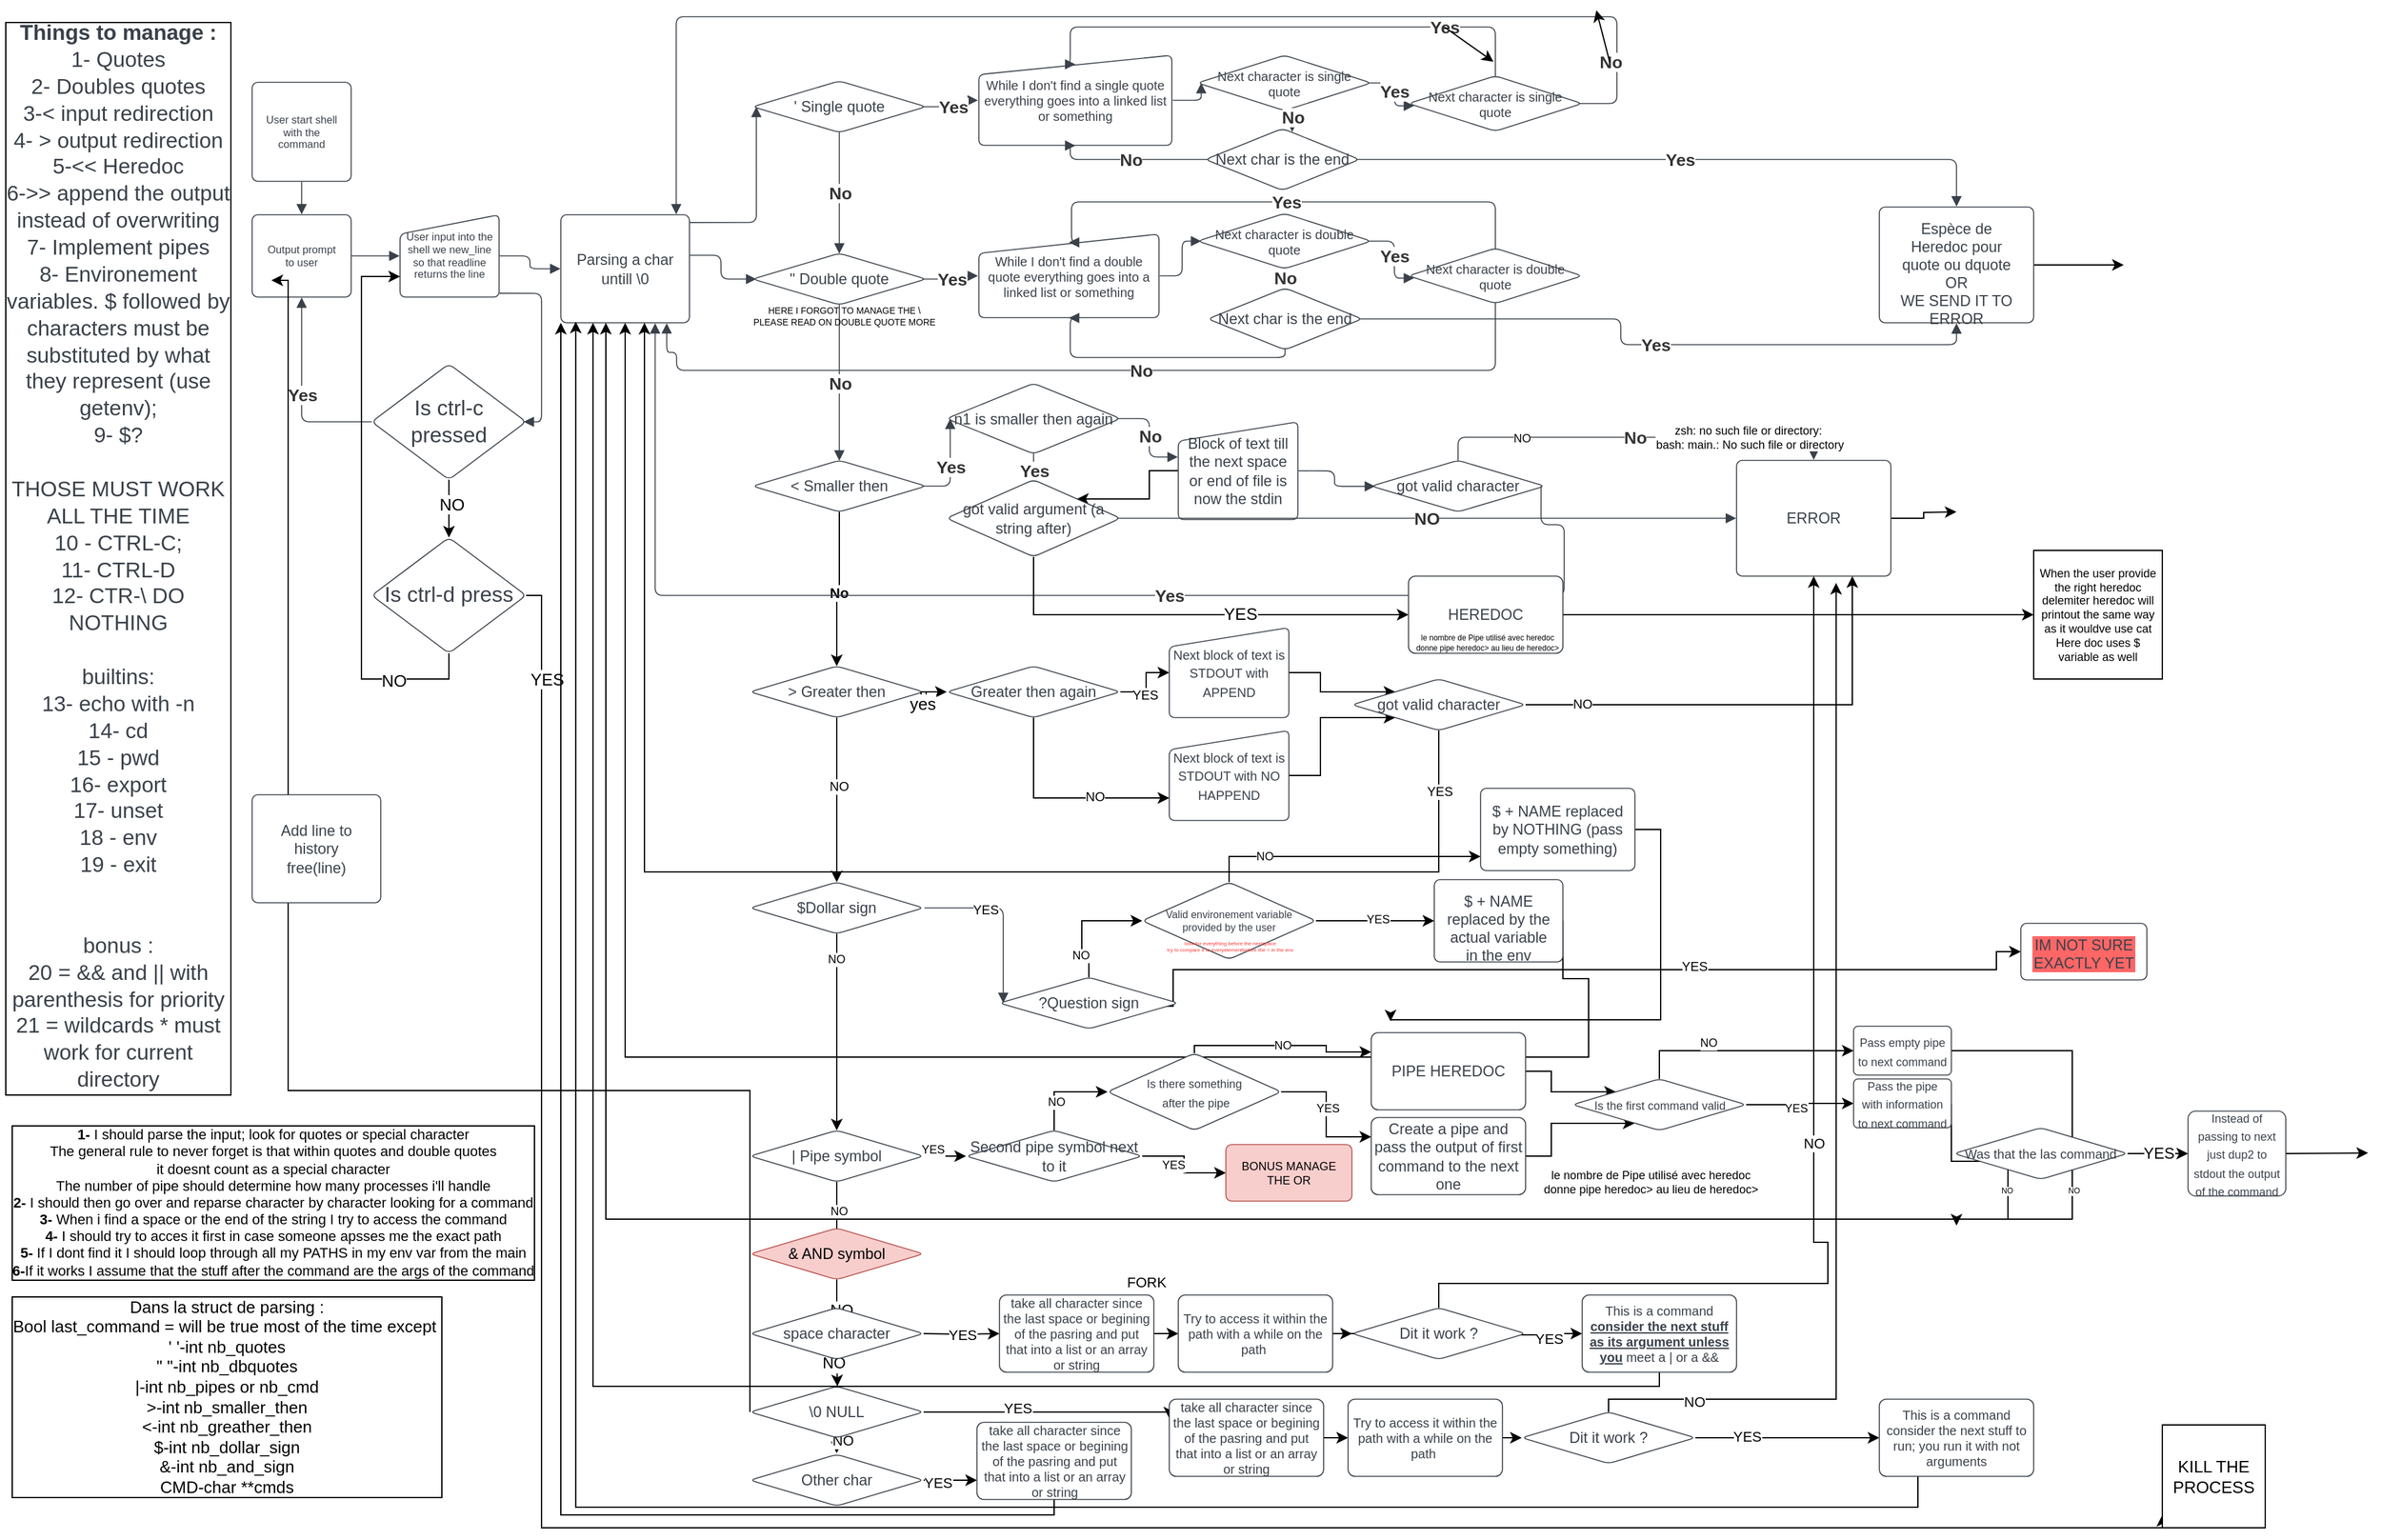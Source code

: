 <mxfile version="18.1.3" type="device" pages="2"><diagram id="Ua-8kvKI0o5XU9wNdEue" name="General idea of parsing"><mxGraphModel dx="1113" dy="791" grid="1" gridSize="10" guides="1" tooltips="1" connect="1" arrows="1" fold="1" page="1" pageScale="1" pageWidth="1920" pageHeight="1200" math="0" shadow="0"><root><mxCell id="0"/><mxCell id="1" parent="0"/><UserObject label="User start shell with the command" lucidchartObjectId="EoLkkH0aFP~e" id="6C3x26X7k4ogZ1nKxdER-1"><mxCell style="html=1;overflow=block;blockSpacing=1;whiteSpace=wrap;fontSize=8.3;fontColor=#3a414a;spacing=9;strokeColor=#3a414a;strokeOpacity=100;rounded=1;absoluteArcSize=1;arcSize=9;strokeWidth=0.8;" parent="1" vertex="1"><mxGeometry x="195" y="66" width="77" height="77" as="geometry"/></mxCell></UserObject><UserObject label="Output prompt to user" lucidchartObjectId="qpLkcYxG0nS7" id="6C3x26X7k4ogZ1nKxdER-2"><mxCell style="html=1;overflow=block;blockSpacing=1;whiteSpace=wrap;fontSize=8.3;fontColor=#3a414a;spacing=9;strokeColor=#3a414a;strokeOpacity=100;rounded=1;absoluteArcSize=1;arcSize=9;strokeWidth=0.8;" parent="1" vertex="1"><mxGeometry x="195" y="169" width="77" height="64" as="geometry"/></mxCell></UserObject><UserObject label="User input into the shell we new_line so that readline returns the line" lucidchartObjectId="RpLkG9I6R0Vy" id="6C3x26X7k4ogZ1nKxdER-3"><mxCell style="html=1;overflow=block;blockSpacing=1;whiteSpace=wrap;shape=manualInput;size=15;fontSize=8.3;fontColor=#3a414a;spacing=3.8;strokeColor=#3a414a;strokeOpacity=100;rounded=1;absoluteArcSize=1;arcSize=9;strokeWidth=0.8;" parent="1" vertex="1"><mxGeometry x="310" y="169" width="77" height="64" as="geometry"/></mxCell></UserObject><UserObject label="" lucidchartObjectId="_pLkXw3mvtES" id="6C3x26X7k4ogZ1nKxdER-4"><mxCell style="html=1;jettySize=18;whiteSpace=wrap;fontSize=13;strokeColor=#3a414a;strokeOpacity=100;strokeWidth=0.8;rounded=1;arcSize=12;edgeStyle=orthogonalEdgeStyle;startArrow=none;endArrow=block;endFill=1;exitX=0.5;exitY=1.005;exitPerimeter=0;entryX=0.5;entryY=-0.005;entryPerimeter=0;" parent="1" source="6C3x26X7k4ogZ1nKxdER-1" target="6C3x26X7k4ogZ1nKxdER-2" edge="1"><mxGeometry width="100" height="100" relative="1" as="geometry"><Array as="points"/></mxGeometry></mxCell></UserObject><UserObject label="" lucidchartObjectId="bqLkDUiTi6Hj" id="6C3x26X7k4ogZ1nKxdER-5"><mxCell style="html=1;jettySize=18;whiteSpace=wrap;fontSize=13;strokeColor=#3a414a;strokeOpacity=100;strokeWidth=0.8;rounded=1;arcSize=12;edgeStyle=orthogonalEdgeStyle;startArrow=none;endArrow=block;endFill=1;exitX=1.005;exitY=0.5;exitPerimeter=0;entryX=-0.005;entryY=0.5;entryPerimeter=0;" parent="1" source="6C3x26X7k4ogZ1nKxdER-2" target="6C3x26X7k4ogZ1nKxdER-3" edge="1"><mxGeometry width="100" height="100" relative="1" as="geometry"><Array as="points"/></mxGeometry></mxCell></UserObject><UserObject label="" lucidchartObjectId="EqLko~rWmYlm" id="6C3x26X7k4ogZ1nKxdER-6"><mxCell style="html=1;jettySize=18;whiteSpace=wrap;fontSize=13;strokeColor=#3a414a;strokeOpacity=100;strokeWidth=0.8;rounded=1;arcSize=12;edgeStyle=orthogonalEdgeStyle;startArrow=none;endArrow=block;endFill=1;exitX=1.005;exitY=0.5;exitPerimeter=0;entryX=-0.003;entryY=0.5;entryPerimeter=0;" parent="1" source="6C3x26X7k4ogZ1nKxdER-3" target="6C3x26X7k4ogZ1nKxdER-8" edge="1"><mxGeometry width="100" height="100" relative="1" as="geometry"><Array as="points"/></mxGeometry></mxCell></UserObject><UserObject label="&lt;div style=&quot;display: flex; justify-content: center; text-align: center; align-items: baseline; font-size: 0; line-height: 1.25;margin-top: -2px;&quot;&gt;&lt;span&gt;&lt;span style=&quot;font-size:16.7px;color:#3a414a;font-weight: bold;&quot;&gt;Things to manage :&lt;/span&gt;&lt;span style=&quot;font-size:16.7px;color:#3a414a;&quot;&gt;&lt;br&gt;1- Quotes&lt;br&gt;2- Doubles quotes&lt;br&gt;3-&amp;lt; input redirection&lt;br&gt;4- &amp;gt; output redirection&lt;br&gt;5-&amp;lt;&amp;lt; Heredoc&lt;br&gt;6-&amp;gt;&amp;gt; append the output instead of overwriting&lt;br&gt;7- Implement pipes&lt;br&gt;8- Environement variables. $ followed by characters must be substituted by what they represent (use getenv);&lt;br&gt;9- $?&lt;br&gt;&lt;br&gt;THOSE MUST WORK ALL THE TIME&lt;br&gt;10 - CTRL-C;&lt;br&gt;11- CTRL-D&lt;br&gt;12- CTR-\ DO NOTHING&lt;br&gt;&lt;br&gt;builtins:&lt;br&gt;13- echo with -n&lt;br&gt;14- cd&lt;br&gt;15 - pwd&lt;br&gt;16- export&lt;br&gt;17- unset&lt;br&gt;18 - env&lt;br&gt;19 - exit&lt;br&gt;&lt;br&gt;&lt;br&gt;bonus :&lt;br&gt;20 = &amp;amp;&amp;amp; and || with parenthesis for priority&lt;br&gt;21 = wildcards * must work for current directory&lt;/span&gt;&lt;/span&gt;&lt;/div&gt;" lucidchartObjectId="csLkHSUzEpqH" id="6C3x26X7k4ogZ1nKxdER-7"><mxCell style="html=1;overflow=block;blockSpacing=1;whiteSpace=wrap;fontSize=13;spacing=3.8;strokeOpacity=0;fillOpacity=0;rounded=1;absoluteArcSize=1;arcSize=9;fillColor=#ffffff;strokeWidth=0.8;labelBorderColor=default;" parent="1" vertex="1"><mxGeometry y="15" width="180" height="827" as="geometry"/></mxCell></UserObject><UserObject label="Parsing a char untill \0" lucidchartObjectId="mxMk3M48BbWU" id="6C3x26X7k4ogZ1nKxdER-8"><mxCell style="html=1;overflow=block;blockSpacing=1;whiteSpace=wrap;fontSize=11.7;fontColor=#3a414a;spacing=9;strokeColor=#3a414a;strokeOpacity=100;rounded=1;absoluteArcSize=1;arcSize=9;strokeWidth=0.8;" parent="1" vertex="1"><mxGeometry x="435" y="169" width="100" height="84" as="geometry"/></mxCell></UserObject><UserObject label="' Single quote" lucidchartObjectId="NCMkgJLVwf-o" id="6C3x26X7k4ogZ1nKxdER-9"><mxCell style="html=1;overflow=block;blockSpacing=1;whiteSpace=wrap;rhombus;fontSize=11.7;fontColor=#3a414a;spacing=3.8;strokeColor=#3a414a;strokeOpacity=100;rounded=1;absoluteArcSize=1;arcSize=9;strokeWidth=0.8;" parent="1" vertex="1"><mxGeometry x="584" y="65" width="135" height="40" as="geometry"/></mxCell></UserObject><UserObject label="Next character is single quote" lucidchartObjectId="kEMkYC--Phe5" id="6C3x26X7k4ogZ1nKxdER-10"><mxCell style="html=1;overflow=block;blockSpacing=1;whiteSpace=wrap;rhombus;fontSize=10;fontColor=#3a414a;spacing=3.8;strokeColor=#3a414a;strokeOpacity=100;rounded=1;absoluteArcSize=1;arcSize=9;strokeWidth=0.8;" parent="1" vertex="1"><mxGeometry x="930" y="45" width="135" height="43" as="geometry"/></mxCell></UserObject><UserObject label="" lucidchartObjectId="DHMkJNGHHNJb" id="6C3x26X7k4ogZ1nKxdER-11"><mxCell style="html=1;jettySize=18;whiteSpace=wrap;fontSize=13;strokeColor=#3a414a;strokeOpacity=100;strokeWidth=0.8;rounded=1;arcSize=12;edgeStyle=orthogonalEdgeStyle;startArrow=none;endArrow=block;endFill=1;exitX=1.003;exitY=0.375;exitPerimeter=0;entryX=0.022;entryY=0.5;entryPerimeter=0;" parent="1" source="6C3x26X7k4ogZ1nKxdER-8" target="6C3x26X7k4ogZ1nKxdER-24" edge="1"><mxGeometry width="100" height="100" relative="1" as="geometry"><Array as="points"/></mxGeometry></mxCell></UserObject><UserObject label="" lucidchartObjectId="LHMkNrc_q_zA" id="6C3x26X7k4ogZ1nKxdER-12"><mxCell style="html=1;jettySize=18;whiteSpace=wrap;fontSize=13;strokeColor=#3a414a;strokeOpacity=100;strokeWidth=0.8;rounded=1;arcSize=12;edgeStyle=orthogonalEdgeStyle;startArrow=none;endArrow=block;endFill=1;exitX=1.003;exitY=0.072;exitPerimeter=0;entryX=0.022;entryY=0.5;entryPerimeter=0;" parent="1" source="6C3x26X7k4ogZ1nKxdER-8" target="6C3x26X7k4ogZ1nKxdER-9" edge="1"><mxGeometry width="100" height="100" relative="1" as="geometry"><Array as="points"/></mxGeometry></mxCell></UserObject><UserObject label="" lucidchartObjectId="tKMkA.~3lY8X" id="6C3x26X7k4ogZ1nKxdER-13"><mxCell style="html=1;jettySize=18;whiteSpace=wrap;fontSize=13;strokeColor=#3a414a;strokeOpacity=100;strokeWidth=0.8;rounded=1;arcSize=12;edgeStyle=orthogonalEdgeStyle;startArrow=none;endArrow=block;endFill=1;exitX=1.005;exitY=0.5;exitPerimeter=0;entryX=0.021;entryY=0.5;entryPerimeter=0;" parent="1" source="6C3x26X7k4ogZ1nKxdER-16" target="6C3x26X7k4ogZ1nKxdER-10" edge="1"><mxGeometry width="100" height="100" relative="1" as="geometry"><Array as="points"/></mxGeometry></mxCell></UserObject><UserObject label="" lucidchartObjectId="1LMk6-OPFEjp" id="6C3x26X7k4ogZ1nKxdER-14"><mxCell style="html=1;jettySize=18;whiteSpace=wrap;fontSize=13.3;fontColor=#333333;fontStyle=1;strokeColor=#3a414a;strokeOpacity=100;strokeWidth=0.8;rounded=1;arcSize=12;edgeStyle=orthogonalEdgeStyle;startArrow=none;endArrow=block;endFill=1;exitX=0.978;exitY=0.5;exitPerimeter=0;entryX=-0.005;entryY=0.5;entryPerimeter=0;" parent="1" source="6C3x26X7k4ogZ1nKxdER-9" target="6C3x26X7k4ogZ1nKxdER-16" edge="1"><mxGeometry width="100" height="100" relative="1" as="geometry"><Array as="points"/></mxGeometry></mxCell></UserObject><mxCell id="6C3x26X7k4ogZ1nKxdER-15" value="Yes" style="text;html=1;resizable=0;labelBackgroundColor=default;align=center;verticalAlign=middle;fontStyle=1;fontColor=#333333;fontSize=13.3;" parent="6C3x26X7k4ogZ1nKxdER-14" vertex="1"><mxGeometry relative="1" as="geometry"/></mxCell><UserObject label="While I don't find a single quote everything goes into a linked list or something" lucidchartObjectId="cMMkShETSsO~" id="6C3x26X7k4ogZ1nKxdER-16"><mxCell style="html=1;overflow=block;blockSpacing=1;whiteSpace=wrap;shape=manualInput;size=15;fontSize=10;fontColor=#3a414a;spacing=3.8;strokeColor=#3a414a;strokeOpacity=100;rounded=1;absoluteArcSize=1;arcSize=9;strokeWidth=0.8;" parent="1" vertex="1"><mxGeometry x="760" y="45" width="150" height="70" as="geometry"/></mxCell></UserObject><UserObject label="" lucidchartObjectId="wMMk8kChWe.u" id="6C3x26X7k4ogZ1nKxdER-17"><mxCell style="html=1;jettySize=18;whiteSpace=wrap;fontSize=13.3;fontColor=#333333;fontStyle=1;strokeColor=#3a414a;strokeOpacity=100;strokeWidth=0.8;rounded=1;arcSize=12;edgeStyle=orthogonalEdgeStyle;startArrow=none;endArrow=block;endFill=1;exitX=0.5;exitY=0.993;exitPerimeter=0;entryX=0.5;entryY=0.007;entryPerimeter=0;" parent="1" source="6C3x26X7k4ogZ1nKxdER-9" target="6C3x26X7k4ogZ1nKxdER-24" edge="1"><mxGeometry width="100" height="100" relative="1" as="geometry"><Array as="points"/></mxGeometry></mxCell></UserObject><mxCell id="6C3x26X7k4ogZ1nKxdER-18" value="No" style="text;html=1;resizable=0;labelBackgroundColor=default;align=center;verticalAlign=middle;fontStyle=1;fontColor=#333333;fontSize=13.3;" parent="6C3x26X7k4ogZ1nKxdER-17" vertex="1"><mxGeometry relative="1" as="geometry"/></mxCell><UserObject label="Next character is single quote" lucidchartObjectId="BYMkn5OvlTy~" id="6C3x26X7k4ogZ1nKxdER-19"><mxCell style="html=1;overflow=block;blockSpacing=1;whiteSpace=wrap;rhombus;fontSize=10;fontColor=#3a414a;spacing=3.8;strokeColor=#3a414a;strokeOpacity=100;rounded=1;absoluteArcSize=1;arcSize=9;strokeWidth=0.8;" parent="1" vertex="1"><mxGeometry x="1094" y="61" width="135" height="43" as="geometry"/></mxCell></UserObject><UserObject label="" lucidchartObjectId="KYMkjQTuBxtw" id="6C3x26X7k4ogZ1nKxdER-20"><mxCell style="html=1;jettySize=18;whiteSpace=wrap;fontSize=13.3;fontColor=#333333;fontStyle=1;strokeColor=#3a414a;strokeOpacity=100;strokeWidth=0.8;rounded=1;arcSize=12;edgeStyle=orthogonalEdgeStyle;startArrow=none;endArrow=block;endFill=1;exitX=0.979;exitY=0.5;exitPerimeter=0;entryX=0.032;entryY=0.541;entryPerimeter=0;" parent="1" source="6C3x26X7k4ogZ1nKxdER-10" target="6C3x26X7k4ogZ1nKxdER-19" edge="1"><mxGeometry width="100" height="100" relative="1" as="geometry"><Array as="points"/></mxGeometry></mxCell></UserObject><mxCell id="6C3x26X7k4ogZ1nKxdER-21" value="Yes" style="text;html=1;resizable=0;labelBackgroundColor=default;align=center;verticalAlign=middle;fontStyle=1;fontColor=#333333;fontSize=13.3;" parent="6C3x26X7k4ogZ1nKxdER-20" vertex="1"><mxGeometry relative="1" as="geometry"/></mxCell><UserObject label="" lucidchartObjectId="UZMk3UgEDXLc" id="6C3x26X7k4ogZ1nKxdER-22"><mxCell style="html=1;jettySize=18;whiteSpace=wrap;fontSize=13.3;fontColor=#333333;fontStyle=1;strokeColor=#3a414a;strokeOpacity=100;strokeWidth=0.8;rounded=1;arcSize=12;edgeStyle=orthogonalEdgeStyle;startArrow=none;endArrow=block;endFill=1;exitX=0.979;exitY=0.5;exitPerimeter=0;entryX=0.897;entryY=-0.004;entryPerimeter=0;" parent="1" source="6C3x26X7k4ogZ1nKxdER-19" target="6C3x26X7k4ogZ1nKxdER-8" edge="1"><mxGeometry width="100" height="100" relative="1" as="geometry"><Array as="points"><mxPoint x="1256" y="83"/><mxPoint x="1256" y="15"/><mxPoint x="525" y="15"/></Array></mxGeometry></mxCell></UserObject><mxCell id="6C3x26X7k4ogZ1nKxdER-23" value="No" style="text;html=1;resizable=0;labelBackgroundColor=default;align=center;verticalAlign=middle;fontStyle=1;fontColor=#333333;fontSize=13.3;" parent="6C3x26X7k4ogZ1nKxdER-22" vertex="1"><mxGeometry relative="1" as="geometry"><mxPoint x="388" y="35" as="offset"/></mxGeometry></mxCell><mxCell id="pFfbjEsM8YMfZWfiTMy2-112" style="edgeStyle=orthogonalEdgeStyle;rounded=0;orthogonalLoop=1;jettySize=auto;html=1;exitX=0;exitY=0;exitDx=0;exitDy=0;fontSize=10;" parent="6C3x26X7k4ogZ1nKxdER-22" source="6C3x26X7k4ogZ1nKxdER-23" edge="1"><mxGeometry relative="1" as="geometry"><mxPoint x="1240" y="10" as="targetPoint"/></mxGeometry></mxCell><UserObject label="&quot; Double quote" lucidchartObjectId="2ZMk31Z5MrbM" id="6C3x26X7k4ogZ1nKxdER-24"><mxCell style="html=1;overflow=block;blockSpacing=1;whiteSpace=wrap;rhombus;fontSize=11.7;fontColor=#3a414a;spacing=3.8;strokeColor=#3a414a;strokeOpacity=100;rounded=1;absoluteArcSize=1;arcSize=9;strokeWidth=0.8;" parent="1" vertex="1"><mxGeometry x="584" y="199" width="135" height="40" as="geometry"/></mxCell></UserObject><UserObject label="Next character is double quote" lucidchartObjectId="2ZMkoyQmy9So" id="6C3x26X7k4ogZ1nKxdER-25"><mxCell style="html=1;overflow=block;blockSpacing=1;whiteSpace=wrap;rhombus;fontSize=10;fontColor=#3a414a;spacing=3.8;strokeColor=#3a414a;strokeOpacity=100;rounded=1;absoluteArcSize=1;arcSize=9;strokeWidth=0.8;" parent="1" vertex="1"><mxGeometry x="930" y="168" width="135" height="43" as="geometry"/></mxCell></UserObject><UserObject label="" lucidchartObjectId="2ZMkuVCm59Xl" id="6C3x26X7k4ogZ1nKxdER-26"><mxCell style="html=1;jettySize=18;whiteSpace=wrap;fontSize=13;strokeColor=#3a414a;strokeOpacity=100;strokeWidth=0.8;rounded=1;arcSize=12;edgeStyle=orthogonalEdgeStyle;startArrow=none;endArrow=block;endFill=1;exitX=1.005;exitY=0.5;exitPerimeter=0;entryX=0.021;entryY=0.5;entryPerimeter=0;" parent="1" source="6C3x26X7k4ogZ1nKxdER-29" target="6C3x26X7k4ogZ1nKxdER-25" edge="1"><mxGeometry width="100" height="100" relative="1" as="geometry"><Array as="points"/></mxGeometry></mxCell></UserObject><UserObject label="" lucidchartObjectId="2ZMkSswJZ_B_" id="6C3x26X7k4ogZ1nKxdER-27"><mxCell style="html=1;jettySize=18;whiteSpace=wrap;fontSize=13.3;fontColor=#333333;fontStyle=1;strokeColor=#3a414a;strokeOpacity=100;strokeWidth=0.8;rounded=1;arcSize=12;edgeStyle=orthogonalEdgeStyle;startArrow=none;endArrow=block;endFill=1;exitX=0.978;exitY=0.5;exitPerimeter=0;entryX=-0.005;entryY=0.5;entryPerimeter=0;" parent="1" source="6C3x26X7k4ogZ1nKxdER-24" target="6C3x26X7k4ogZ1nKxdER-29" edge="1"><mxGeometry width="100" height="100" relative="1" as="geometry"><Array as="points"/></mxGeometry></mxCell></UserObject><mxCell id="6C3x26X7k4ogZ1nKxdER-28" value="Yes" style="text;html=1;resizable=0;labelBackgroundColor=default;align=center;verticalAlign=middle;fontStyle=1;fontColor=#333333;fontSize=13.3;" parent="6C3x26X7k4ogZ1nKxdER-27" vertex="1"><mxGeometry relative="1" as="geometry"/></mxCell><UserObject label="While I don't find a double quote everything goes into a linked list or something" lucidchartObjectId="2ZMk6o9U2UE7" id="6C3x26X7k4ogZ1nKxdER-29"><mxCell style="html=1;overflow=block;blockSpacing=1;whiteSpace=wrap;shape=manualInput;size=15;fontSize=10;fontColor=#3a414a;spacing=3.8;strokeColor=#3a414a;strokeOpacity=100;rounded=1;absoluteArcSize=1;arcSize=9;strokeWidth=0.8;" parent="1" vertex="1"><mxGeometry x="760" y="184" width="140" height="65" as="geometry"/></mxCell></UserObject><UserObject label="Next character is double quote" lucidchartObjectId="2ZMkBUvcIYN3" id="6C3x26X7k4ogZ1nKxdER-30"><mxCell style="html=1;overflow=block;blockSpacing=1;whiteSpace=wrap;rhombus;fontSize=10;fontColor=#3a414a;spacing=3.8;strokeColor=#3a414a;strokeOpacity=100;rounded=1;absoluteArcSize=1;arcSize=9;strokeWidth=0.8;" parent="1" vertex="1"><mxGeometry x="1094" y="195" width="135" height="43" as="geometry"/></mxCell></UserObject><UserObject label="" lucidchartObjectId="2ZMk_t4DJ4O9" id="6C3x26X7k4ogZ1nKxdER-31"><mxCell style="html=1;jettySize=18;whiteSpace=wrap;fontSize=13.3;fontColor=#333333;fontStyle=1;strokeColor=#3a414a;strokeOpacity=100;strokeWidth=0.8;rounded=1;arcSize=12;edgeStyle=orthogonalEdgeStyle;startArrow=none;endArrow=block;endFill=1;exitX=0.5;exitY=0.992;exitPerimeter=0;entryX=0.823;entryY=1.004;entryPerimeter=0;" parent="1" source="6C3x26X7k4ogZ1nKxdER-30" target="6C3x26X7k4ogZ1nKxdER-8" edge="1"><mxGeometry width="100" height="100" relative="1" as="geometry"><Array as="points"><mxPoint x="1161" y="290"/><mxPoint x="525" y="290"/><mxPoint x="525" y="276"/><mxPoint x="517" y="276"/></Array></mxGeometry></mxCell></UserObject><mxCell id="6C3x26X7k4ogZ1nKxdER-32" value="No" style="text;html=1;resizable=0;labelBackgroundColor=default;align=center;verticalAlign=middle;fontStyle=1;fontColor=#333333;fontSize=13.3;" parent="6C3x26X7k4ogZ1nKxdER-31" vertex="1"><mxGeometry x="-0.105" relative="1" as="geometry"><mxPoint as="offset"/></mxGeometry></mxCell><UserObject label="" lucidchartObjectId="l1MkZ49A7-jT" id="6C3x26X7k4ogZ1nKxdER-33"><mxCell style="html=1;jettySize=18;whiteSpace=wrap;fontSize=13.3;fontColor=#333333;fontStyle=1;strokeColor=#3a414a;strokeOpacity=100;strokeWidth=0.8;rounded=1;arcSize=12;edgeStyle=orthogonalEdgeStyle;startArrow=none;endArrow=block;endFill=1;exitX=0.979;exitY=0.5;exitPerimeter=0;entryX=0.032;entryY=0.541;entryPerimeter=0;" parent="1" source="6C3x26X7k4ogZ1nKxdER-25" target="6C3x26X7k4ogZ1nKxdER-30" edge="1"><mxGeometry width="100" height="100" relative="1" as="geometry"><Array as="points"/></mxGeometry></mxCell></UserObject><mxCell id="6C3x26X7k4ogZ1nKxdER-34" value="Yes" style="text;html=1;resizable=0;labelBackgroundColor=default;align=center;verticalAlign=middle;fontStyle=1;fontColor=#333333;fontSize=13.3;" parent="6C3x26X7k4ogZ1nKxdER-33" vertex="1"><mxGeometry relative="1" as="geometry"/></mxCell><mxCell id="pFfbjEsM8YMfZWfiTMy2-217" style="edgeStyle=orthogonalEdgeStyle;rounded=0;orthogonalLoop=1;jettySize=auto;html=1;exitX=0.5;exitY=1;exitDx=0;exitDy=0;fontSize=6;" parent="1" source="6C3x26X7k4ogZ1nKxdER-35" target="pFfbjEsM8YMfZWfiTMy2-216" edge="1"><mxGeometry relative="1" as="geometry"/></mxCell><mxCell id="pFfbjEsM8YMfZWfiTMy2-219" value="&lt;font style=&quot;font-size: 13px;&quot;&gt;NO&lt;/font&gt;" style="edgeLabel;html=1;align=center;verticalAlign=middle;resizable=0;points=[];fontSize=6;" parent="pFfbjEsM8YMfZWfiTMy2-217" vertex="1" connectable="0"><mxGeometry x="-0.176" y="2" relative="1" as="geometry"><mxPoint as="offset"/></mxGeometry></mxCell><UserObject label="Is ctrl-c pressed" lucidchartObjectId="d5Mk_tVAWbX9" id="6C3x26X7k4ogZ1nKxdER-35"><mxCell style="html=1;overflow=block;blockSpacing=1;whiteSpace=wrap;rhombus;fontSize=16.7;fontColor=#3a414a;spacing=3.8;strokeColor=#3a414a;strokeOpacity=100;rounded=1;absoluteArcSize=1;arcSize=9;strokeWidth=0.8;" parent="1" vertex="1"><mxGeometry x="288" y="285" width="120" height="90" as="geometry"/></mxCell></UserObject><UserObject label="" lucidchartObjectId="W5Mkp01r2YbF" id="6C3x26X7k4ogZ1nKxdER-38"><mxCell style="html=1;jettySize=18;whiteSpace=wrap;fontSize=13;strokeColor=#3a414a;strokeOpacity=100;strokeWidth=0.8;rounded=1;arcSize=12;edgeStyle=orthogonalEdgeStyle;startArrow=none;endArrow=block;endFill=1;exitX=1.002;exitY=0.954;exitPerimeter=0;entryX=0.984;entryY=0.5;entryPerimeter=0;" parent="1" source="6C3x26X7k4ogZ1nKxdER-3" target="6C3x26X7k4ogZ1nKxdER-35" edge="1"><mxGeometry width="100" height="100" relative="1" as="geometry"><Array as="points"><mxPoint x="420" y="230"/><mxPoint x="420" y="330"/></Array></mxGeometry></mxCell></UserObject><UserObject label="" lucidchartObjectId="55MkbWRrKWN8" id="6C3x26X7k4ogZ1nKxdER-39"><mxCell style="html=1;jettySize=18;whiteSpace=wrap;fontSize=13.3;fontColor=#333333;fontStyle=1;strokeColor=#3a414a;strokeOpacity=100;strokeWidth=0.8;rounded=1;arcSize=12;edgeStyle=orthogonalEdgeStyle;startArrow=none;endArrow=block;endFill=1;exitX=0;exitY=0.5;entryX=0.5;entryY=1.005;entryPerimeter=0;exitDx=0;exitDy=0;" parent="1" source="6C3x26X7k4ogZ1nKxdER-35" target="6C3x26X7k4ogZ1nKxdER-2" edge="1"><mxGeometry width="100" height="100" relative="1" as="geometry"><Array as="points"/></mxGeometry></mxCell></UserObject><mxCell id="6C3x26X7k4ogZ1nKxdER-40" value="Yes" style="text;html=1;resizable=0;labelBackgroundColor=default;align=center;verticalAlign=middle;fontStyle=1;fontColor=#333333;fontSize=13.3;" parent="6C3x26X7k4ogZ1nKxdER-39" vertex="1"><mxGeometry relative="1" as="geometry"/></mxCell><mxCell id="pFfbjEsM8YMfZWfiTMy2-8" style="edgeStyle=orthogonalEdgeStyle;rounded=0;orthogonalLoop=1;jettySize=auto;html=1;exitX=0.5;exitY=1;exitDx=0;exitDy=0;entryX=0.5;entryY=0;entryDx=0;entryDy=0;" parent="1" source="6C3x26X7k4ogZ1nKxdER-41" target="6C3x26X7k4ogZ1nKxdER-66" edge="1"><mxGeometry relative="1" as="geometry"/></mxCell><mxCell id="pFfbjEsM8YMfZWfiTMy2-9" value="No" style="edgeLabel;html=1;align=center;verticalAlign=middle;resizable=0;points=[];fontStyle=1" parent="pFfbjEsM8YMfZWfiTMy2-8" vertex="1" connectable="0"><mxGeometry x="-0.145" y="-1" relative="1" as="geometry"><mxPoint y="11" as="offset"/></mxGeometry></mxCell><UserObject label="&amp;lt; Smaller then" lucidchartObjectId="u~MkNUg4O0cm" id="6C3x26X7k4ogZ1nKxdER-41"><mxCell style="html=1;overflow=block;blockSpacing=1;whiteSpace=wrap;rhombus;fontSize=11.7;fontColor=#3a414a;spacing=3.8;strokeColor=#3a414a;strokeOpacity=100;rounded=1;absoluteArcSize=1;arcSize=9;strokeWidth=0.8;" parent="1" vertex="1"><mxGeometry x="584" y="360" width="135" height="40" as="geometry"/></mxCell></UserObject><UserObject label="" lucidchartObjectId="K~Mks7QkEejR" id="6C3x26X7k4ogZ1nKxdER-42"><mxCell style="html=1;jettySize=18;whiteSpace=wrap;fontSize=13.3;fontColor=#333333;fontStyle=1;strokeColor=#3a414a;strokeOpacity=100;strokeWidth=0.8;rounded=1;arcSize=12;edgeStyle=orthogonalEdgeStyle;startArrow=none;endArrow=block;endFill=1;exitX=0.5;exitY=0.993;exitPerimeter=0;entryX=0.5;entryY=0.007;entryPerimeter=0;" parent="1" source="6C3x26X7k4ogZ1nKxdER-24" target="6C3x26X7k4ogZ1nKxdER-41" edge="1"><mxGeometry width="100" height="100" relative="1" as="geometry"><Array as="points"/></mxGeometry></mxCell></UserObject><mxCell id="6C3x26X7k4ogZ1nKxdER-43" value="No" style="text;html=1;resizable=0;labelBackgroundColor=default;align=center;verticalAlign=middle;fontStyle=1;fontColor=#333333;fontSize=13.3;" parent="6C3x26X7k4ogZ1nKxdER-42" vertex="1"><mxGeometry relative="1" as="geometry"/></mxCell><UserObject label="" lucidchartObjectId="yhNk0UW26KPJ" id="6C3x26X7k4ogZ1nKxdER-44"><mxCell style="html=1;jettySize=18;whiteSpace=wrap;fontSize=13;strokeColor=#3a414a;strokeOpacity=100;strokeWidth=0.8;rounded=1;arcSize=12;edgeStyle=orthogonalEdgeStyle;startArrow=none;endArrow=block;endFill=1;exitX=0.5;exitY=0.99;exitPerimeter=0;entryX=0.5;entryY=1.003;entryPerimeter=0;" parent="1" source="6C3x26X7k4ogZ1nKxdER-54" target="6C3x26X7k4ogZ1nKxdER-29" edge="1"><mxGeometry width="100" height="100" relative="1" as="geometry"><Array as="points"><mxPoint x="998" y="280"/><mxPoint x="831" y="280"/><mxPoint x="831" y="249"/></Array></mxGeometry></mxCell></UserObject><UserObject label="" lucidchartObjectId="hbNk._Rh.1wm" id="6C3x26X7k4ogZ1nKxdER-45"><mxCell style="html=1;jettySize=18;whiteSpace=wrap;fontSize=13.3;fontColor=#333333;fontStyle=1;strokeColor=#3a414a;strokeOpacity=100;strokeWidth=0.8;rounded=1;arcSize=12;edgeStyle=orthogonalEdgeStyle;startArrow=none;endArrow=block;endFill=1;exitX=0.5;exitY=0.992;exitPerimeter=0;entryX=0.5;entryY=0.01;entryPerimeter=0;" parent="1" source="6C3x26X7k4ogZ1nKxdER-25" target="6C3x26X7k4ogZ1nKxdER-54" edge="1"><mxGeometry width="100" height="100" relative="1" as="geometry"><Array as="points"/></mxGeometry></mxCell></UserObject><mxCell id="6C3x26X7k4ogZ1nKxdER-46" value="No" style="text;html=1;resizable=0;labelBackgroundColor=default;align=center;verticalAlign=middle;fontStyle=1;fontColor=#333333;fontSize=13.3;" parent="6C3x26X7k4ogZ1nKxdER-45" vertex="1"><mxGeometry relative="1" as="geometry"/></mxCell><UserObject label="Next char is the end" lucidchartObjectId="HgNkjee_A4t6" id="6C3x26X7k4ogZ1nKxdER-47"><mxCell style="html=1;overflow=block;blockSpacing=1;whiteSpace=wrap;rhombus;fontSize=11.7;fontColor=#3a414a;spacing=3.8;strokeColor=#3a414a;strokeOpacity=100;rounded=1;absoluteArcSize=1;arcSize=9;strokeWidth=0.8;" parent="1" vertex="1"><mxGeometry x="936" y="102" width="120" height="48" as="geometry"/></mxCell></UserObject><UserObject label="" lucidchartObjectId="khNkMdgbpVFd" id="6C3x26X7k4ogZ1nKxdER-48"><mxCell style="html=1;jettySize=18;whiteSpace=wrap;fontSize=13.3;fontColor=#333333;fontStyle=1;strokeColor=#3a414a;strokeOpacity=100;strokeWidth=0.8;rounded=1;arcSize=12;edgeStyle=orthogonalEdgeStyle;startArrow=none;endArrow=block;endFill=1;exitX=0.978;exitY=0.5;exitPerimeter=0;entryX=0.5;entryY=-0.004;entryPerimeter=0;" parent="1" source="6C3x26X7k4ogZ1nKxdER-47" target="6C3x26X7k4ogZ1nKxdER-57" edge="1"><mxGeometry width="100" height="100" relative="1" as="geometry"><Array as="points"/></mxGeometry></mxCell></UserObject><mxCell id="6C3x26X7k4ogZ1nKxdER-49" value="Yes" style="text;html=1;resizable=0;labelBackgroundColor=default;align=center;verticalAlign=middle;fontStyle=1;fontColor=#333333;fontSize=13.3;" parent="6C3x26X7k4ogZ1nKxdER-48" vertex="1"><mxGeometry relative="1" as="geometry"/></mxCell><UserObject label="" lucidchartObjectId="mhNk5pJn4jc8" id="6C3x26X7k4ogZ1nKxdER-50"><mxCell style="html=1;jettySize=18;whiteSpace=wrap;fontSize=13.3;fontColor=#333333;fontStyle=1;strokeColor=#3a414a;strokeOpacity=100;strokeWidth=0.8;rounded=1;arcSize=12;edgeStyle=orthogonalEdgeStyle;startArrow=none;endArrow=block;endFill=1;exitX=0.022;exitY=0.5;exitPerimeter=0;entryX=0.5;entryY=1.003;entryPerimeter=0;" parent="1" source="6C3x26X7k4ogZ1nKxdER-47" target="6C3x26X7k4ogZ1nKxdER-16" edge="1"><mxGeometry width="100" height="100" relative="1" as="geometry"><Array as="points"><mxPoint x="831" y="126"/></Array></mxGeometry></mxCell></UserObject><mxCell id="6C3x26X7k4ogZ1nKxdER-51" value="No" style="text;html=1;resizable=0;labelBackgroundColor=default;align=center;verticalAlign=middle;fontStyle=1;fontColor=#333333;fontSize=13.3;" parent="6C3x26X7k4ogZ1nKxdER-50" vertex="1"><mxGeometry relative="1" as="geometry"/></mxCell><UserObject label="" lucidchartObjectId="rhNkv7rOE_ST" id="6C3x26X7k4ogZ1nKxdER-52"><mxCell style="html=1;jettySize=18;whiteSpace=wrap;fontSize=13.3;fontColor=#333333;fontStyle=1;strokeColor=#3a414a;strokeOpacity=100;strokeWidth=0.8;rounded=1;arcSize=12;edgeStyle=orthogonalEdgeStyle;startArrow=none;endArrow=block;endFill=1;exitX=0.5;exitY=0.992;exitPerimeter=0;entryX=0.563;entryY=0.055;entryPerimeter=0;" parent="1" source="6C3x26X7k4ogZ1nKxdER-10" target="6C3x26X7k4ogZ1nKxdER-47" edge="1"><mxGeometry width="100" height="100" relative="1" as="geometry"><Array as="points"/></mxGeometry></mxCell></UserObject><mxCell id="6C3x26X7k4ogZ1nKxdER-53" value="No" style="text;html=1;resizable=0;labelBackgroundColor=default;align=center;verticalAlign=middle;fontStyle=1;fontColor=#333333;fontSize=13.3;" parent="6C3x26X7k4ogZ1nKxdER-52" vertex="1"><mxGeometry relative="1" as="geometry"/></mxCell><UserObject label="Next char is the end" lucidchartObjectId="whNkyzWs~-IL" id="6C3x26X7k4ogZ1nKxdER-54"><mxCell style="html=1;overflow=block;blockSpacing=1;whiteSpace=wrap;rhombus;fontSize=11.7;fontColor=#3a414a;spacing=3.8;strokeColor=#3a414a;strokeOpacity=100;rounded=1;absoluteArcSize=1;arcSize=9;strokeWidth=0.8;" parent="1" vertex="1"><mxGeometry x="938" y="226" width="120" height="48" as="geometry"/></mxCell></UserObject><UserObject label="" lucidchartObjectId="IhNk4Sp2JTGb" id="6C3x26X7k4ogZ1nKxdER-55"><mxCell style="html=1;jettySize=18;whiteSpace=wrap;fontSize=13.3;fontColor=#333333;fontStyle=1;strokeColor=#3a414a;strokeOpacity=100;strokeWidth=0.8;rounded=1;arcSize=12;edgeStyle=orthogonalEdgeStyle;startArrow=none;endArrow=block;endFill=1;exitX=0.978;exitY=0.5;exitPerimeter=0;entryX=0.5;entryY=1.004;entryPerimeter=0;" parent="1" source="6C3x26X7k4ogZ1nKxdER-54" target="6C3x26X7k4ogZ1nKxdER-57" edge="1"><mxGeometry width="100" height="100" relative="1" as="geometry"><Array as="points"><mxPoint x="1259" y="250"/><mxPoint x="1259" y="270"/><mxPoint x="1520" y="270"/></Array></mxGeometry></mxCell></UserObject><mxCell id="6C3x26X7k4ogZ1nKxdER-56" value="Yes" style="text;html=1;resizable=0;labelBackgroundColor=default;align=center;verticalAlign=middle;fontStyle=1;fontColor=#333333;fontSize=13.3;" parent="6C3x26X7k4ogZ1nKxdER-55" vertex="1"><mxGeometry relative="1" as="geometry"/></mxCell><mxCell id="pFfbjEsM8YMfZWfiTMy2-154" style="edgeStyle=orthogonalEdgeStyle;rounded=0;orthogonalLoop=1;jettySize=auto;html=1;exitX=1;exitY=0.5;exitDx=0;exitDy=0;fontSize=9;" parent="1" source="6C3x26X7k4ogZ1nKxdER-57" edge="1"><mxGeometry relative="1" as="geometry"><mxPoint x="1650" y="208" as="targetPoint"/></mxGeometry></mxCell><UserObject label="Espèce de Heredoc pour quote ou dquote&lt;br&gt;OR&lt;br&gt;WE SEND IT TO ERROR&lt;br&gt;" lucidchartObjectId="4hNkBtxR_Ub." id="6C3x26X7k4ogZ1nKxdER-57"><mxCell style="html=1;overflow=block;blockSpacing=1;whiteSpace=wrap;fontSize=11.7;fontColor=#3a414a;spacing=9;strokeColor=#3a414a;strokeOpacity=100;rounded=1;absoluteArcSize=1;arcSize=9;strokeWidth=0.8;" parent="1" vertex="1"><mxGeometry x="1460" y="163" width="120" height="90" as="geometry"/></mxCell></UserObject><mxCell id="pFfbjEsM8YMfZWfiTMy2-5" value="" style="edgeStyle=orthogonalEdgeStyle;rounded=0;orthogonalLoop=1;jettySize=auto;html=1;entryX=1;entryY=0;entryDx=0;entryDy=0;" parent="1" source="6C3x26X7k4ogZ1nKxdER-58" target="6C3x26X7k4ogZ1nKxdER-82" edge="1"><mxGeometry relative="1" as="geometry"/></mxCell><UserObject label="Block of text till the next space or end of file is now the stdin" lucidchartObjectId=".INkvPi5lvq5" id="6C3x26X7k4ogZ1nKxdER-58"><mxCell style="html=1;overflow=block;blockSpacing=1;whiteSpace=wrap;shape=manualInput;size=15;fontSize=11.7;fontColor=#3a414a;spacing=3.8;strokeColor=#3a414a;strokeOpacity=100;rounded=1;absoluteArcSize=1;arcSize=9;strokeWidth=0.8;" parent="1" vertex="1"><mxGeometry x="915" y="330" width="93" height="76" as="geometry"/></mxCell></UserObject><UserObject label="got valid character" lucidchartObjectId="sKNkXzaRZRrE" id="6C3x26X7k4ogZ1nKxdER-59"><mxCell style="html=1;overflow=block;blockSpacing=1;whiteSpace=wrap;rhombus;fontSize=11.7;fontColor=#3a414a;spacing=3.8;strokeColor=#3a414a;strokeOpacity=100;rounded=1;absoluteArcSize=1;arcSize=9;strokeWidth=0.8;" parent="1" vertex="1"><mxGeometry x="1065" y="360" width="135" height="40" as="geometry"/></mxCell></UserObject><UserObject label="" lucidchartObjectId="iLNkO5.qTCj_" id="6C3x26X7k4ogZ1nKxdER-60"><mxCell style="html=1;jettySize=18;whiteSpace=wrap;fontSize=13.3;fontColor=#333333;fontStyle=1;strokeColor=#3a414a;strokeOpacity=100;strokeWidth=0.8;rounded=1;arcSize=12;edgeStyle=orthogonalEdgeStyle;startArrow=none;endArrow=block;endFill=1;exitX=0.5;exitY=0.007;exitPerimeter=0;" parent="1" source="6C3x26X7k4ogZ1nKxdER-9" edge="1"><mxGeometry width="100" height="100" relative="1" as="geometry"><Array as="points"/><mxPoint x="651" y="65" as="targetPoint"/></mxGeometry></mxCell></UserObject><UserObject label="" lucidchartObjectId="wLNk0sY4uPxz" id="6C3x26X7k4ogZ1nKxdER-62"><mxCell style="html=1;jettySize=18;whiteSpace=wrap;fontSize=13.3;fontColor=#333333;fontStyle=1;strokeColor=#3a414a;strokeOpacity=100;strokeWidth=0.8;rounded=1;arcSize=12;edgeStyle=orthogonalEdgeStyle;startArrow=none;endArrow=block;endFill=1;exitX=0.5;exitY=0.008;exitPerimeter=0;entryX=0.5;entryY=0.1;entryPerimeter=0;" parent="1" source="6C3x26X7k4ogZ1nKxdER-19" target="6C3x26X7k4ogZ1nKxdER-16" edge="1"><mxGeometry width="100" height="100" relative="1" as="geometry"><Array as="points"><mxPoint x="1161" y="23"/><mxPoint x="831" y="23"/></Array></mxGeometry></mxCell></UserObject><mxCell id="6C3x26X7k4ogZ1nKxdER-63" value="Yes" style="text;html=1;resizable=0;labelBackgroundColor=default;align=center;verticalAlign=middle;fontStyle=1;fontColor=#333333;fontSize=13.3;" parent="6C3x26X7k4ogZ1nKxdER-62" vertex="1"><mxGeometry relative="1" as="geometry"><mxPoint x="123" as="offset"/></mxGeometry></mxCell><mxCell id="pFfbjEsM8YMfZWfiTMy2-113" style="edgeStyle=orthogonalEdgeStyle;rounded=0;orthogonalLoop=1;jettySize=auto;html=1;exitX=0;exitY=0;exitDx=0;exitDy=0;fontSize=10;" parent="6C3x26X7k4ogZ1nKxdER-62" source="6C3x26X7k4ogZ1nKxdER-63" edge="1"><mxGeometry relative="1" as="geometry"><mxPoint x="1160" y="50" as="targetPoint"/></mxGeometry></mxCell><UserObject label="" lucidchartObjectId="3LNkoQUq_ztP" id="6C3x26X7k4ogZ1nKxdER-64"><mxCell style="html=1;jettySize=18;whiteSpace=wrap;fontSize=13.3;fontColor=#333333;fontStyle=1;strokeColor=#3a414a;strokeOpacity=100;strokeWidth=0.8;rounded=1;arcSize=12;edgeStyle=orthogonalEdgeStyle;startArrow=none;endArrow=block;endFill=1;exitX=0.5;exitY=0.008;exitPerimeter=0;entryX=0.5;entryY=0.1;entryPerimeter=0;" parent="1" source="6C3x26X7k4ogZ1nKxdER-30" target="6C3x26X7k4ogZ1nKxdER-29" edge="1"><mxGeometry width="100" height="100" relative="1" as="geometry"><Array as="points"><mxPoint x="1161" y="159"/><mxPoint x="832" y="159"/><mxPoint x="832" y="191"/></Array></mxGeometry></mxCell></UserObject><mxCell id="6C3x26X7k4ogZ1nKxdER-65" value="Yes" style="text;html=1;resizable=0;labelBackgroundColor=default;align=center;verticalAlign=middle;fontStyle=1;fontColor=#333333;fontSize=13.3;" parent="6C3x26X7k4ogZ1nKxdER-64" vertex="1"><mxGeometry relative="1" as="geometry"/></mxCell><mxCell id="pFfbjEsM8YMfZWfiTMy2-97" style="edgeStyle=orthogonalEdgeStyle;rounded=0;orthogonalLoop=1;jettySize=auto;html=1;exitX=1;exitY=0.5;exitDx=0;exitDy=0;entryX=0;entryY=0.5;entryDx=0;entryDy=0;fontSize=13;" parent="1" source="6C3x26X7k4ogZ1nKxdER-66" target="pFfbjEsM8YMfZWfiTMy2-96" edge="1"><mxGeometry relative="1" as="geometry"><Array as="points"><mxPoint x="719" y="545"/><mxPoint x="715" y="545"/><mxPoint x="715" y="540"/></Array></mxGeometry></mxCell><mxCell id="pFfbjEsM8YMfZWfiTMy2-98" value="yes" style="edgeLabel;html=1;align=center;verticalAlign=middle;resizable=0;points=[];fontSize=13;" parent="pFfbjEsM8YMfZWfiTMy2-97" vertex="1" connectable="0"><mxGeometry x="-0.435" y="3" relative="1" as="geometry"><mxPoint y="1" as="offset"/></mxGeometry></mxCell><mxCell id="pFfbjEsM8YMfZWfiTMy2-122" style="edgeStyle=orthogonalEdgeStyle;rounded=0;orthogonalLoop=1;jettySize=auto;html=1;exitX=0.5;exitY=1;exitDx=0;exitDy=0;entryX=0.5;entryY=0;entryDx=0;entryDy=0;fontSize=10;" parent="1" source="6C3x26X7k4ogZ1nKxdER-66" target="pFfbjEsM8YMfZWfiTMy2-125" edge="1"><mxGeometry relative="1" as="geometry"><mxPoint x="649.5" y="663" as="targetPoint"/></mxGeometry></mxCell><mxCell id="pFfbjEsM8YMfZWfiTMy2-126" value="NO" style="edgeLabel;html=1;align=center;verticalAlign=middle;resizable=0;points=[];fontSize=10;" parent="pFfbjEsM8YMfZWfiTMy2-122" vertex="1" connectable="0"><mxGeometry x="-0.179" y="1" relative="1" as="geometry"><mxPoint as="offset"/></mxGeometry></mxCell><UserObject label="&amp;gt; Greater then" lucidchartObjectId="KMNkGacAzlRZ" id="6C3x26X7k4ogZ1nKxdER-66"><mxCell style="html=1;overflow=block;blockSpacing=1;whiteSpace=wrap;rhombus;fontSize=11.7;fontColor=#3a414a;spacing=3.8;strokeColor=#3a414a;strokeOpacity=100;rounded=1;absoluteArcSize=1;arcSize=9;strokeWidth=0.8;" parent="1" vertex="1"><mxGeometry x="582" y="520" width="135" height="40" as="geometry"/></mxCell></UserObject><mxCell id="pFfbjEsM8YMfZWfiTMy2-115" style="edgeStyle=orthogonalEdgeStyle;rounded=0;orthogonalLoop=1;jettySize=auto;html=1;exitX=1;exitY=0.5;exitDx=0;exitDy=0;entryX=0;entryY=1;entryDx=0;entryDy=0;fontSize=10;" parent="1" source="6C3x26X7k4ogZ1nKxdER-67" target="pFfbjEsM8YMfZWfiTMy2-110" edge="1"><mxGeometry relative="1" as="geometry"/></mxCell><UserObject label="&lt;font style=&quot;font-size: 10px;&quot;&gt;Next block of text is STDOUT with NO HAPPEND&lt;/font&gt;" lucidchartObjectId="KMNkNZZxN6FK" id="6C3x26X7k4ogZ1nKxdER-67"><mxCell style="html=1;overflow=block;blockSpacing=1;whiteSpace=wrap;shape=manualInput;size=15;fontSize=11.7;fontColor=#3a414a;spacing=3.8;strokeColor=#3a414a;strokeOpacity=100;rounded=1;absoluteArcSize=1;arcSize=9;strokeWidth=0.8;" parent="1" vertex="1"><mxGeometry x="908" y="570" width="93" height="70" as="geometry"/></mxCell></UserObject><UserObject label="" lucidchartObjectId="GRNk8DdXWphJ" id="6C3x26X7k4ogZ1nKxdER-69"><mxCell style="html=1;jettySize=18;whiteSpace=wrap;fontSize=13.3;fontColor=#333333;fontStyle=1;strokeColor=#3a414a;strokeOpacity=100;strokeWidth=0.8;rounded=1;arcSize=12;edgeStyle=orthogonalEdgeStyle;startArrow=none;endArrow=block;endFill=1;exitX=0.978;exitY=0.5;exitPerimeter=0;entryX=0.02;entryY=0.5;entryPerimeter=0;" parent="1" source="6C3x26X7k4ogZ1nKxdER-41" target="6C3x26X7k4ogZ1nKxdER-77" edge="1"><mxGeometry width="100" height="100" relative="1" as="geometry"><Array as="points"/></mxGeometry></mxCell></UserObject><mxCell id="6C3x26X7k4ogZ1nKxdER-70" value="Yes" style="text;html=1;resizable=0;labelBackgroundColor=default;align=center;verticalAlign=middle;fontStyle=1;fontColor=#333333;fontSize=13.3;" parent="6C3x26X7k4ogZ1nKxdER-69" vertex="1"><mxGeometry relative="1" as="geometry"/></mxCell><UserObject label="" lucidchartObjectId="IRNkB8YlBtPw" id="6C3x26X7k4ogZ1nKxdER-71"><mxCell style="html=1;jettySize=18;whiteSpace=wrap;fontSize=13;strokeColor=#3a414a;strokeOpacity=100;strokeWidth=0.8;rounded=1;arcSize=12;edgeStyle=orthogonalEdgeStyle;startArrow=none;endArrow=block;endFill=1;exitX=1.004;exitY=0.502;exitPerimeter=0;entryX=0.022;entryY=0.504;entryPerimeter=0;" parent="1" source="6C3x26X7k4ogZ1nKxdER-58" target="6C3x26X7k4ogZ1nKxdER-59" edge="1"><mxGeometry width="100" height="100" relative="1" as="geometry"><Array as="points"/></mxGeometry></mxCell></UserObject><UserObject label="" lucidchartObjectId="MRNkhbLAV4-b" id="6C3x26X7k4ogZ1nKxdER-72"><mxCell style="html=1;jettySize=18;whiteSpace=wrap;fontSize=13.3;fontColor=#333333;fontStyle=1;strokeColor=#3a414a;strokeOpacity=100;strokeWidth=0.8;rounded=1;arcSize=12;edgeStyle=orthogonalEdgeStyle;startArrow=none;endArrow=block;endFill=1;exitX=0.978;exitY=0.5;exitPerimeter=0;entryX=0.733;entryY=1.004;entryPerimeter=0;" parent="1" source="6C3x26X7k4ogZ1nKxdER-59" target="6C3x26X7k4ogZ1nKxdER-8" edge="1"><mxGeometry width="100" height="100" relative="1" as="geometry"><Array as="points"><mxPoint x="1215" y="410"/><mxPoint x="1215" y="465"/><mxPoint x="509" y="465"/></Array></mxGeometry></mxCell></UserObject><mxCell id="6C3x26X7k4ogZ1nKxdER-73" value="Yes" style="text;html=1;resizable=0;labelBackgroundColor=default;align=center;verticalAlign=middle;fontStyle=1;fontColor=#333333;fontSize=13.3;" parent="6C3x26X7k4ogZ1nKxdER-72" vertex="1"><mxGeometry x="-0.197" relative="1" as="geometry"/></mxCell><UserObject label="" lucidchartObjectId="NSNklqh26hyS" id="6C3x26X7k4ogZ1nKxdER-74"><mxCell style="html=1;jettySize=18;whiteSpace=wrap;fontSize=13.3;fontColor=#333333;fontStyle=1;strokeColor=#3a414a;strokeOpacity=100;strokeWidth=0.8;rounded=1;arcSize=12;edgeStyle=orthogonalEdgeStyle;startArrow=none;endArrow=block;endFill=1;exitX=0.5;exitY=0.007;exitPerimeter=0;entryX=0.5;entryY=-0.004;entryPerimeter=0;" parent="1" source="6C3x26X7k4ogZ1nKxdER-59" target="6C3x26X7k4ogZ1nKxdER-76" edge="1"><mxGeometry width="100" height="100" relative="1" as="geometry"><Array as="points"/></mxGeometry></mxCell></UserObject><mxCell id="6C3x26X7k4ogZ1nKxdER-75" value="No" style="text;html=1;resizable=0;labelBackgroundColor=default;align=center;verticalAlign=middle;fontStyle=1;fontColor=#333333;fontSize=13.3;" parent="6C3x26X7k4ogZ1nKxdER-74" vertex="1"><mxGeometry relative="1" as="geometry"/></mxCell><mxCell id="pFfbjEsM8YMfZWfiTMy2-191" value="zsh: no such file or directory:&amp;nbsp;&lt;br&gt;bash: main.: No such file or directory" style="edgeLabel;html=1;align=center;verticalAlign=middle;resizable=0;points=[];fontSize=9;" parent="6C3x26X7k4ogZ1nKxdER-74" vertex="1" connectable="0"><mxGeometry x="0.566" relative="1" as="geometry"><mxPoint as="offset"/></mxGeometry></mxCell><mxCell id="pFfbjEsM8YMfZWfiTMy2-192" value="NO" style="edgeLabel;html=1;align=center;verticalAlign=middle;resizable=0;points=[];fontSize=9;" parent="6C3x26X7k4ogZ1nKxdER-74" vertex="1" connectable="0"><mxGeometry x="-0.569" y="-1" relative="1" as="geometry"><mxPoint as="offset"/></mxGeometry></mxCell><mxCell id="pFfbjEsM8YMfZWfiTMy2-153" style="edgeStyle=orthogonalEdgeStyle;rounded=0;orthogonalLoop=1;jettySize=auto;html=1;exitX=1;exitY=0.5;exitDx=0;exitDy=0;fontSize=9;" parent="1" source="6C3x26X7k4ogZ1nKxdER-76" edge="1"><mxGeometry relative="1" as="geometry"><mxPoint x="1520.0" y="400" as="targetPoint"/></mxGeometry></mxCell><UserObject label="ERROR" lucidchartObjectId="SSNkl2PGvy1v" id="6C3x26X7k4ogZ1nKxdER-76"><mxCell style="html=1;overflow=block;blockSpacing=1;whiteSpace=wrap;fontSize=11.7;fontColor=#3a414a;spacing=9;strokeColor=#3a414a;strokeOpacity=100;rounded=1;absoluteArcSize=1;arcSize=9;strokeWidth=0.8;" parent="1" vertex="1"><mxGeometry x="1349" y="360" width="120" height="90" as="geometry"/></mxCell></UserObject><UserObject label="n1 is smaller then again" lucidchartObjectId="CTNkYbDedFjg" id="6C3x26X7k4ogZ1nKxdER-77"><mxCell style="html=1;overflow=block;blockSpacing=1;whiteSpace=wrap;rhombus;fontSize=11.7;fontColor=#3a414a;spacing=3.8;strokeColor=#3a414a;strokeOpacity=100;rounded=1;absoluteArcSize=1;arcSize=9;strokeWidth=0.8;" parent="1" vertex="1"><mxGeometry x="735" y="300" width="135" height="55" as="geometry"/></mxCell></UserObject><UserObject label="" lucidchartObjectId="eUNkJTe7KF_y" id="6C3x26X7k4ogZ1nKxdER-78"><mxCell style="html=1;jettySize=18;whiteSpace=wrap;fontSize=13.3;fontColor=#333333;fontStyle=1;strokeColor=#3a414a;strokeOpacity=100;strokeWidth=0.8;rounded=1;arcSize=12;edgeStyle=orthogonalEdgeStyle;startArrow=none;endArrow=block;endFill=1;exitX=0.5;exitY=0.991;exitPerimeter=0;entryX=0.5;entryY=0.01;entryPerimeter=0;" parent="1" source="6C3x26X7k4ogZ1nKxdER-77" target="6C3x26X7k4ogZ1nKxdER-82" edge="1"><mxGeometry width="100" height="100" relative="1" as="geometry"><Array as="points"/></mxGeometry></mxCell></UserObject><mxCell id="6C3x26X7k4ogZ1nKxdER-79" value="Yes" style="text;html=1;resizable=0;labelBackgroundColor=default;align=center;verticalAlign=middle;fontStyle=1;fontColor=#333333;fontSize=13.3;" parent="6C3x26X7k4ogZ1nKxdER-78" vertex="1"><mxGeometry x="0.281" relative="1" as="geometry"/></mxCell><UserObject label="" lucidchartObjectId="VUNkq0XeBs~c" id="6C3x26X7k4ogZ1nKxdER-80"><mxCell style="html=1;jettySize=18;whiteSpace=wrap;fontSize=13.3;fontColor=#333333;fontStyle=1;strokeColor=#3a414a;strokeOpacity=100;strokeWidth=0.8;rounded=1;arcSize=12;edgeStyle=orthogonalEdgeStyle;startArrow=none;endArrow=block;endFill=1;exitX=0.98;exitY=0.5;exitPerimeter=0;entryX=-0.004;entryY=0.36;entryPerimeter=0;" parent="1" source="6C3x26X7k4ogZ1nKxdER-77" target="6C3x26X7k4ogZ1nKxdER-58" edge="1"><mxGeometry width="100" height="100" relative="1" as="geometry"><Array as="points"/></mxGeometry></mxCell></UserObject><mxCell id="6C3x26X7k4ogZ1nKxdER-81" value="No" style="text;html=1;resizable=0;labelBackgroundColor=default;align=center;verticalAlign=middle;fontStyle=1;fontColor=#333333;fontSize=13.3;" parent="6C3x26X7k4ogZ1nKxdER-80" vertex="1"><mxGeometry relative="1" as="geometry"/></mxCell><mxCell id="pFfbjEsM8YMfZWfiTMy2-10" style="edgeStyle=orthogonalEdgeStyle;rounded=0;orthogonalLoop=1;jettySize=auto;html=1;exitX=0.5;exitY=1;exitDx=0;exitDy=0;entryX=0;entryY=0.5;entryDx=0;entryDy=0;fontSize=13;" parent="1" source="6C3x26X7k4ogZ1nKxdER-82" target="pFfbjEsM8YMfZWfiTMy2-1" edge="1"><mxGeometry relative="1" as="geometry"/></mxCell><mxCell id="pFfbjEsM8YMfZWfiTMy2-11" value="YES" style="edgeLabel;html=1;align=center;verticalAlign=middle;resizable=0;points=[];fontSize=13;" parent="pFfbjEsM8YMfZWfiTMy2-10" vertex="1" connectable="0"><mxGeometry x="0.214" y="1" relative="1" as="geometry"><mxPoint x="1" as="offset"/></mxGeometry></mxCell><UserObject label="got valid argument (a string after)" lucidchartObjectId="3WNkKIocFo-a" id="6C3x26X7k4ogZ1nKxdER-82"><mxCell style="html=1;overflow=block;blockSpacing=1;whiteSpace=wrap;rhombus;fontSize=11.7;fontColor=#3a414a;spacing=3.8;strokeColor=#3a414a;strokeOpacity=100;rounded=1;absoluteArcSize=1;arcSize=9;strokeWidth=0.8;" parent="1" vertex="1"><mxGeometry x="735" y="375" width="135" height="60" as="geometry"/></mxCell></UserObject><UserObject label="" lucidchartObjectId="uYNk4wBUPELK" id="6C3x26X7k4ogZ1nKxdER-83"><mxCell style="html=1;jettySize=18;whiteSpace=wrap;fontSize=13.3;fontColor=#333333;fontStyle=1;strokeColor=#3a414a;strokeOpacity=100;strokeWidth=0.8;rounded=1;arcSize=12;edgeStyle=orthogonalEdgeStyle;startArrow=none;endArrow=block;endFill=1;exitX=0.981;exitY=0.5;exitPerimeter=0;entryX=-0.003;entryY=0.5;entryPerimeter=0;" parent="1" source="6C3x26X7k4ogZ1nKxdER-82" target="6C3x26X7k4ogZ1nKxdER-76" edge="1"><mxGeometry width="100" height="100" relative="1" as="geometry"><Array as="points"/></mxGeometry></mxCell></UserObject><mxCell id="6C3x26X7k4ogZ1nKxdER-84" value="NO" style="text;html=1;resizable=0;labelBackgroundColor=default;align=center;verticalAlign=middle;fontStyle=1;fontColor=#333333;fontSize=13.3;" parent="6C3x26X7k4ogZ1nKxdER-83" vertex="1"><mxGeometry relative="1" as="geometry"/></mxCell><mxCell id="pFfbjEsM8YMfZWfiTMy2-152" style="edgeStyle=orthogonalEdgeStyle;rounded=0;orthogonalLoop=1;jettySize=auto;html=1;exitX=1;exitY=0.5;exitDx=0;exitDy=0;fontSize=9;entryX=0;entryY=0.5;entryDx=0;entryDy=0;" parent="1" source="pFfbjEsM8YMfZWfiTMy2-1" target="pFfbjEsM8YMfZWfiTMy2-201" edge="1"><mxGeometry relative="1" as="geometry"><mxPoint x="1510.0" y="480.529" as="targetPoint"/></mxGeometry></mxCell><mxCell id="pFfbjEsM8YMfZWfiTMy2-1" value="HEREDOC" style="whiteSpace=wrap;html=1;fontSize=11.7;strokeColor=#3a414a;fontColor=#3a414a;spacing=3.8;rounded=1;arcSize=9;strokeWidth=0.8;" parent="1" vertex="1"><mxGeometry x="1094" y="450" width="120" height="60" as="geometry"/></mxCell><mxCell id="pFfbjEsM8YMfZWfiTMy2-102" style="edgeStyle=orthogonalEdgeStyle;rounded=0;orthogonalLoop=1;jettySize=auto;html=1;exitX=1;exitY=0.5;exitDx=0;exitDy=0;entryX=0;entryY=0.5;entryDx=0;entryDy=0;fontSize=10;" parent="1" source="pFfbjEsM8YMfZWfiTMy2-96" target="pFfbjEsM8YMfZWfiTMy2-99" edge="1"><mxGeometry relative="1" as="geometry"/></mxCell><mxCell id="pFfbjEsM8YMfZWfiTMy2-104" value="YES" style="edgeLabel;html=1;align=center;verticalAlign=middle;resizable=0;points=[];fontSize=10;" parent="pFfbjEsM8YMfZWfiTMy2-102" vertex="1" connectable="0"><mxGeometry x="-0.289" y="-2" relative="1" as="geometry"><mxPoint as="offset"/></mxGeometry></mxCell><mxCell id="pFfbjEsM8YMfZWfiTMy2-103" style="edgeStyle=orthogonalEdgeStyle;rounded=0;orthogonalLoop=1;jettySize=auto;html=1;exitX=0.5;exitY=1;exitDx=0;exitDy=0;entryX=0;entryY=0.75;entryDx=0;entryDy=0;fontSize=10;" parent="1" source="pFfbjEsM8YMfZWfiTMy2-96" target="6C3x26X7k4ogZ1nKxdER-67" edge="1"><mxGeometry relative="1" as="geometry"/></mxCell><mxCell id="pFfbjEsM8YMfZWfiTMy2-105" value="NO" style="edgeLabel;html=1;align=center;verticalAlign=middle;resizable=0;points=[];fontSize=10;" parent="pFfbjEsM8YMfZWfiTMy2-103" vertex="1" connectable="0"><mxGeometry x="0.294" y="2" relative="1" as="geometry"><mxPoint x="1" as="offset"/></mxGeometry></mxCell><UserObject label="Greater then again" lucidchartObjectId="KMNkGacAzlRZ" id="pFfbjEsM8YMfZWfiTMy2-96"><mxCell style="html=1;overflow=block;blockSpacing=1;whiteSpace=wrap;rhombus;fontSize=11.7;fontColor=#3a414a;spacing=3.8;strokeColor=#3a414a;strokeOpacity=100;rounded=1;absoluteArcSize=1;arcSize=9;strokeWidth=0.8;" parent="1" vertex="1"><mxGeometry x="735" y="520" width="135" height="40" as="geometry"/></mxCell></UserObject><mxCell id="pFfbjEsM8YMfZWfiTMy2-114" style="edgeStyle=orthogonalEdgeStyle;rounded=0;orthogonalLoop=1;jettySize=auto;html=1;exitX=1;exitY=0.5;exitDx=0;exitDy=0;entryX=0;entryY=0;entryDx=0;entryDy=0;fontSize=10;" parent="1" source="pFfbjEsM8YMfZWfiTMy2-99" target="pFfbjEsM8YMfZWfiTMy2-110" edge="1"><mxGeometry relative="1" as="geometry"/></mxCell><UserObject label="&lt;font style=&quot;font-size: 10px;&quot;&gt;Next block of text is STDOUT with APPEND&lt;/font&gt;" lucidchartObjectId="KMNkNZZxN6FK" id="pFfbjEsM8YMfZWfiTMy2-99"><mxCell style="html=1;overflow=block;blockSpacing=1;whiteSpace=wrap;shape=manualInput;size=15;fontSize=11.7;fontColor=#3a414a;spacing=3.8;strokeColor=#3a414a;strokeOpacity=100;rounded=1;absoluteArcSize=1;arcSize=9;strokeWidth=0.8;" parent="1" vertex="1"><mxGeometry x="908" y="490" width="93" height="70" as="geometry"/></mxCell></UserObject><mxCell id="pFfbjEsM8YMfZWfiTMy2-116" style="edgeStyle=orthogonalEdgeStyle;rounded=0;orthogonalLoop=1;jettySize=auto;html=1;exitX=0.5;exitY=1;exitDx=0;exitDy=0;fontSize=10;" parent="1" source="pFfbjEsM8YMfZWfiTMy2-110" target="6C3x26X7k4ogZ1nKxdER-8" edge="1"><mxGeometry relative="1" as="geometry"><mxPoint x="500" y="260" as="targetPoint"/><Array as="points"><mxPoint x="1118" y="680"/><mxPoint x="500" y="680"/></Array></mxGeometry></mxCell><mxCell id="pFfbjEsM8YMfZWfiTMy2-117" value="YES" style="edgeLabel;html=1;align=center;verticalAlign=middle;resizable=0;points=[];fontSize=10;" parent="pFfbjEsM8YMfZWfiTMy2-116" vertex="1" connectable="0"><mxGeometry x="-0.894" relative="1" as="geometry"><mxPoint y="-14" as="offset"/></mxGeometry></mxCell><mxCell id="pFfbjEsM8YMfZWfiTMy2-118" style="edgeStyle=orthogonalEdgeStyle;rounded=0;orthogonalLoop=1;jettySize=auto;html=1;exitX=1;exitY=0.5;exitDx=0;exitDy=0;entryX=0.75;entryY=1;entryDx=0;entryDy=0;fontSize=10;" parent="1" source="pFfbjEsM8YMfZWfiTMy2-110" target="6C3x26X7k4ogZ1nKxdER-76" edge="1"><mxGeometry relative="1" as="geometry"/></mxCell><mxCell id="pFfbjEsM8YMfZWfiTMy2-119" value="NO" style="edgeLabel;html=1;align=center;verticalAlign=middle;resizable=0;points=[];fontSize=10;" parent="pFfbjEsM8YMfZWfiTMy2-118" vertex="1" connectable="0"><mxGeometry x="-0.752" y="1" relative="1" as="geometry"><mxPoint as="offset"/></mxGeometry></mxCell><UserObject label="got valid character" lucidchartObjectId="sKNkXzaRZRrE" id="pFfbjEsM8YMfZWfiTMy2-110"><mxCell style="html=1;overflow=block;blockSpacing=1;whiteSpace=wrap;rhombus;fontSize=11.7;fontColor=#3a414a;spacing=3.8;strokeColor=#3a414a;strokeOpacity=100;rounded=1;absoluteArcSize=1;arcSize=9;strokeWidth=0.8;" parent="1" vertex="1"><mxGeometry x="1050" y="530" width="135" height="40" as="geometry"/></mxCell></UserObject><mxCell id="pFfbjEsM8YMfZWfiTMy2-131" style="html=1;jettySize=18;whiteSpace=wrap;fontSize=13;strokeColor=#3a414a;strokeOpacity=100;strokeWidth=0.8;rounded=1;arcSize=12;edgeStyle=orthogonalEdgeStyle;startArrow=none;endArrow=block;endFill=1;exitX=1.005;exitY=0.5;exitPerimeter=0;entryX=0.021;entryY=0.5;entryPerimeter=0;" parent="1" source="pFfbjEsM8YMfZWfiTMy2-125" target="pFfbjEsM8YMfZWfiTMy2-133" edge="1"><mxGeometry relative="1" as="geometry"><mxPoint x="790" y="765.529" as="targetPoint"/></mxGeometry></mxCell><mxCell id="pFfbjEsM8YMfZWfiTMy2-132" value="YES" style="edgeLabel;html=1;align=center;verticalAlign=middle;resizable=0;points=[];fontSize=10;" parent="pFfbjEsM8YMfZWfiTMy2-131" vertex="1" connectable="0"><mxGeometry x="-0.279" y="-1" relative="1" as="geometry"><mxPoint x="-1" as="offset"/></mxGeometry></mxCell><mxCell id="pFfbjEsM8YMfZWfiTMy2-156" style="edgeStyle=orthogonalEdgeStyle;rounded=0;orthogonalLoop=1;jettySize=auto;html=1;exitX=0.5;exitY=1;exitDx=0;exitDy=0;entryX=0.5;entryY=0;entryDx=0;entryDy=0;fontSize=9;" parent="1" source="pFfbjEsM8YMfZWfiTMy2-125" target="pFfbjEsM8YMfZWfiTMy2-155" edge="1"><mxGeometry relative="1" as="geometry"><Array as="points"><mxPoint x="650" y="860"/></Array></mxGeometry></mxCell><mxCell id="pFfbjEsM8YMfZWfiTMy2-196" value="NO" style="edgeLabel;html=1;align=center;verticalAlign=middle;resizable=0;points=[];fontSize=9;" parent="pFfbjEsM8YMfZWfiTMy2-156" vertex="1" connectable="0"><mxGeometry x="-0.726" y="-1" relative="1" as="geometry"><mxPoint y="-1" as="offset"/></mxGeometry></mxCell><UserObject label="$Dollar sign" lucidchartObjectId="KMNkGacAzlRZ" id="pFfbjEsM8YMfZWfiTMy2-125"><mxCell style="html=1;overflow=block;blockSpacing=1;whiteSpace=wrap;rhombus;fontSize=11.7;fontColor=#3a414a;spacing=3.8;strokeColor=#3a414a;strokeOpacity=100;rounded=1;absoluteArcSize=1;arcSize=9;strokeWidth=0.8;" parent="1" vertex="1"><mxGeometry x="582" y="688" width="135" height="40" as="geometry"/></mxCell></UserObject><mxCell id="pFfbjEsM8YMfZWfiTMy2-135" style="edgeStyle=orthogonalEdgeStyle;rounded=0;orthogonalLoop=1;jettySize=auto;html=1;exitX=0.934;exitY=0.559;exitDx=0;exitDy=0;fontSize=10;entryX=0;entryY=0.5;entryDx=0;entryDy=0;exitPerimeter=0;" parent="1" source="pFfbjEsM8YMfZWfiTMy2-133" target="pFfbjEsM8YMfZWfiTMy2-150" edge="1"><mxGeometry relative="1" as="geometry"><mxPoint x="1566" y="724" as="targetPoint"/><mxPoint x="911" y="778" as="sourcePoint"/><Array as="points"><mxPoint x="911" y="784"/><mxPoint x="911" y="756"/><mxPoint x="1551" y="756"/><mxPoint x="1551" y="742"/></Array></mxGeometry></mxCell><mxCell id="pFfbjEsM8YMfZWfiTMy2-136" value="YES" style="edgeLabel;html=1;align=center;verticalAlign=middle;resizable=0;points=[];fontSize=10;" parent="pFfbjEsM8YMfZWfiTMy2-135" vertex="1" connectable="0"><mxGeometry x="0.24" y="3" relative="1" as="geometry"><mxPoint as="offset"/></mxGeometry></mxCell><mxCell id="pFfbjEsM8YMfZWfiTMy2-139" style="edgeStyle=orthogonalEdgeStyle;rounded=0;orthogonalLoop=1;jettySize=auto;html=1;exitX=0.5;exitY=0;exitDx=0;exitDy=0;entryX=0;entryY=0.5;entryDx=0;entryDy=0;fontSize=10;" parent="1" source="pFfbjEsM8YMfZWfiTMy2-133" target="pFfbjEsM8YMfZWfiTMy2-138" edge="1"><mxGeometry relative="1" as="geometry"><Array as="points"><mxPoint x="840" y="745"/><mxPoint x="840" y="718"/></Array></mxGeometry></mxCell><mxCell id="pFfbjEsM8YMfZWfiTMy2-140" value="NO" style="edgeLabel;html=1;align=center;verticalAlign=middle;resizable=0;points=[];fontSize=9;" parent="pFfbjEsM8YMfZWfiTMy2-139" vertex="1" connectable="0"><mxGeometry x="-0.534" y="1" relative="1" as="geometry"><mxPoint as="offset"/></mxGeometry></mxCell><UserObject label="?Question sign" lucidchartObjectId="KMNkGacAzlRZ" id="pFfbjEsM8YMfZWfiTMy2-133"><mxCell style="html=1;overflow=block;blockSpacing=1;whiteSpace=wrap;rhombus;fontSize=11.7;fontColor=#3a414a;spacing=3.8;strokeColor=#3a414a;strokeOpacity=100;rounded=1;absoluteArcSize=1;arcSize=9;strokeWidth=0.8;" parent="1" vertex="1"><mxGeometry x="776" y="762" width="139" height="40" as="geometry"/></mxCell></UserObject><mxCell id="pFfbjEsM8YMfZWfiTMy2-141" style="edgeStyle=orthogonalEdgeStyle;rounded=0;orthogonalLoop=1;jettySize=auto;html=1;exitX=1;exitY=0.5;exitDx=0;exitDy=0;fontSize=9;entryX=0;entryY=0.5;entryDx=0;entryDy=0;" parent="1" source="pFfbjEsM8YMfZWfiTMy2-138" target="pFfbjEsM8YMfZWfiTMy2-146" edge="1"><mxGeometry relative="1" as="geometry"><mxPoint x="1110" y="718.471" as="targetPoint"/></mxGeometry></mxCell><mxCell id="pFfbjEsM8YMfZWfiTMy2-142" value="YES" style="edgeLabel;html=1;align=center;verticalAlign=middle;resizable=0;points=[];fontSize=9;" parent="pFfbjEsM8YMfZWfiTMy2-141" vertex="1" connectable="0"><mxGeometry x="0.029" y="1" relative="1" as="geometry"><mxPoint as="offset"/></mxGeometry></mxCell><mxCell id="pFfbjEsM8YMfZWfiTMy2-144" style="edgeStyle=orthogonalEdgeStyle;rounded=0;orthogonalLoop=1;jettySize=auto;html=1;exitX=0.5;exitY=0;exitDx=0;exitDy=0;fontSize=9;" parent="1" source="pFfbjEsM8YMfZWfiTMy2-138" edge="1"><mxGeometry relative="1" as="geometry"><mxPoint x="1150" y="668" as="targetPoint"/><Array as="points"><mxPoint x="955" y="668"/><mxPoint x="1130" y="668"/></Array></mxGeometry></mxCell><mxCell id="pFfbjEsM8YMfZWfiTMy2-145" value="NO" style="edgeLabel;html=1;align=center;verticalAlign=middle;resizable=0;points=[];fontSize=9;" parent="pFfbjEsM8YMfZWfiTMy2-144" vertex="1" connectable="0"><mxGeometry x="-0.557" relative="1" as="geometry"><mxPoint as="offset"/></mxGeometry></mxCell><UserObject label="&lt;font style=&quot;font-size: 8px;&quot;&gt;Valid environement variable provided by the user&lt;/font&gt;" lucidchartObjectId="KMNkGacAzlRZ" id="pFfbjEsM8YMfZWfiTMy2-138"><mxCell style="html=1;overflow=block;blockSpacing=1;whiteSpace=wrap;rhombus;fontSize=8;fontColor=#3a414a;spacing=3.8;strokeColor=#3a414a;strokeOpacity=100;rounded=1;absoluteArcSize=1;arcSize=9;strokeWidth=0.8;" parent="1" vertex="1"><mxGeometry x="887" y="688" width="135" height="60" as="geometry"/></mxCell></UserObject><mxCell id="pFfbjEsM8YMfZWfiTMy2-148" style="edgeStyle=orthogonalEdgeStyle;rounded=0;orthogonalLoop=1;jettySize=auto;html=1;exitX=1;exitY=0.5;exitDx=0;exitDy=0;entryX=0.5;entryY=1;entryDx=0;entryDy=0;fontSize=9;" parent="1" source="pFfbjEsM8YMfZWfiTMy2-146" target="6C3x26X7k4ogZ1nKxdER-8" edge="1"><mxGeometry relative="1" as="geometry"><Array as="points"><mxPoint x="1214" y="763"/><mxPoint x="1234" y="763"/><mxPoint x="1234" y="824"/><mxPoint x="485" y="824"/></Array></mxGeometry></mxCell><UserObject label="$ + NAME replaced by the actual variable in the env" lucidchartObjectId="mxMk3M48BbWU" id="pFfbjEsM8YMfZWfiTMy2-146"><mxCell style="html=1;overflow=block;blockSpacing=1;whiteSpace=wrap;fontSize=11.7;fontColor=#3a414a;spacing=9;strokeColor=#3a414a;strokeOpacity=100;rounded=1;absoluteArcSize=1;arcSize=9;strokeWidth=0.8;" parent="1" vertex="1"><mxGeometry x="1114" y="686" width="100" height="64" as="geometry"/></mxCell></UserObject><mxCell id="pFfbjEsM8YMfZWfiTMy2-149" style="edgeStyle=orthogonalEdgeStyle;rounded=0;orthogonalLoop=1;jettySize=auto;html=1;exitX=1;exitY=0.5;exitDx=0;exitDy=0;fontSize=9;" parent="1" source="pFfbjEsM8YMfZWfiTMy2-147" edge="1"><mxGeometry relative="1" as="geometry"><mxPoint x="1080" y="796.176" as="targetPoint"/><Array as="points"><mxPoint x="1290" y="647"/><mxPoint x="1290" y="795"/><mxPoint x="1080" y="795"/></Array></mxGeometry></mxCell><UserObject label="$ + NAME replaced by NOTHING (pass empty something)" lucidchartObjectId="mxMk3M48BbWU" id="pFfbjEsM8YMfZWfiTMy2-147"><mxCell style="html=1;overflow=block;blockSpacing=1;whiteSpace=wrap;fontSize=11.7;fontColor=#3a414a;spacing=9;strokeColor=#3a414a;strokeOpacity=100;rounded=1;absoluteArcSize=1;arcSize=9;strokeWidth=0.8;" parent="1" vertex="1"><mxGeometry x="1150" y="615" width="120" height="64" as="geometry"/></mxCell></UserObject><UserObject label="IM NOT SURE EXACTLY YET" lucidchartObjectId="mxMk3M48BbWU" id="pFfbjEsM8YMfZWfiTMy2-150"><mxCell style="html=1;overflow=block;blockSpacing=1;whiteSpace=wrap;fontSize=11.7;fontColor=#3a414a;spacing=9;strokeColor=#3a414a;strokeOpacity=100;rounded=1;absoluteArcSize=1;arcSize=9;strokeWidth=0.8;labelBackgroundColor=#FF6666;" parent="1" vertex="1"><mxGeometry x="1570" y="720" width="98" height="44" as="geometry"/></mxCell></UserObject><mxCell id="pFfbjEsM8YMfZWfiTMy2-159" style="edgeStyle=orthogonalEdgeStyle;rounded=0;orthogonalLoop=1;jettySize=auto;html=1;exitX=1;exitY=0.5;exitDx=0;exitDy=0;entryX=0;entryY=0.5;entryDx=0;entryDy=0;fontSize=9;" parent="1" source="pFfbjEsM8YMfZWfiTMy2-155" target="pFfbjEsM8YMfZWfiTMy2-157" edge="1"><mxGeometry relative="1" as="geometry"/></mxCell><mxCell id="pFfbjEsM8YMfZWfiTMy2-163" value="YES" style="edgeLabel;html=1;align=center;verticalAlign=middle;resizable=0;points=[];fontSize=9;" parent="pFfbjEsM8YMfZWfiTMy2-159" vertex="1" connectable="0"><mxGeometry x="-0.535" y="5" relative="1" as="geometry"><mxPoint x="-1" as="offset"/></mxGeometry></mxCell><mxCell id="pFfbjEsM8YMfZWfiTMy2-194" style="edgeStyle=orthogonalEdgeStyle;rounded=0;orthogonalLoop=1;jettySize=auto;html=1;exitX=0.5;exitY=1;exitDx=0;exitDy=0;entryX=0.5;entryY=0;entryDx=0;entryDy=0;fontSize=9;" parent="1" source="pFfbjEsM8YMfZWfiTMy2-155" edge="1"><mxGeometry relative="1" as="geometry"><mxPoint x="649.5" y="997" as="targetPoint"/></mxGeometry></mxCell><mxCell id="pFfbjEsM8YMfZWfiTMy2-195" value="NO" style="edgeLabel;html=1;align=center;verticalAlign=middle;resizable=0;points=[];fontSize=9;" parent="pFfbjEsM8YMfZWfiTMy2-194" vertex="1" connectable="0"><mxGeometry x="-0.416" y="1" relative="1" as="geometry"><mxPoint as="offset"/></mxGeometry></mxCell><UserObject label="| Pipe symbol" lucidchartObjectId="KMNkGacAzlRZ" id="pFfbjEsM8YMfZWfiTMy2-155"><mxCell style="html=1;overflow=block;blockSpacing=1;whiteSpace=wrap;rhombus;fontSize=11.7;fontColor=#3a414a;spacing=3.8;strokeColor=#3a414a;strokeOpacity=100;rounded=1;absoluteArcSize=1;arcSize=9;strokeWidth=0.8;" parent="1" vertex="1"><mxGeometry x="582" y="881" width="135" height="40" as="geometry"/></mxCell></UserObject><mxCell id="pFfbjEsM8YMfZWfiTMy2-161" style="edgeStyle=orthogonalEdgeStyle;rounded=0;orthogonalLoop=1;jettySize=auto;html=1;exitX=1;exitY=0.5;exitDx=0;exitDy=0;entryX=0;entryY=0.5;entryDx=0;entryDy=0;fontSize=9;" parent="1" source="pFfbjEsM8YMfZWfiTMy2-157" target="pFfbjEsM8YMfZWfiTMy2-160" edge="1"><mxGeometry relative="1" as="geometry"/></mxCell><mxCell id="pFfbjEsM8YMfZWfiTMy2-162" value="YES" style="edgeLabel;html=1;align=center;verticalAlign=middle;resizable=0;points=[];fontSize=9;" parent="pFfbjEsM8YMfZWfiTMy2-161" vertex="1" connectable="0"><mxGeometry x="0.03" y="-5" relative="1" as="geometry"><mxPoint x="-4" y="-1" as="offset"/></mxGeometry></mxCell><mxCell id="pFfbjEsM8YMfZWfiTMy2-165" style="edgeStyle=orthogonalEdgeStyle;rounded=0;orthogonalLoop=1;jettySize=auto;html=1;exitX=0.5;exitY=0;exitDx=0;exitDy=0;entryX=0;entryY=0.5;entryDx=0;entryDy=0;fontSize=9;" parent="1" source="pFfbjEsM8YMfZWfiTMy2-157" target="pFfbjEsM8YMfZWfiTMy2-164" edge="1"><mxGeometry relative="1" as="geometry"/></mxCell><mxCell id="pFfbjEsM8YMfZWfiTMy2-166" value="NO" style="edgeLabel;html=1;align=center;verticalAlign=middle;resizable=0;points=[];fontSize=9;" parent="pFfbjEsM8YMfZWfiTMy2-165" vertex="1" connectable="0"><mxGeometry x="-0.38" y="-1" relative="1" as="geometry"><mxPoint as="offset"/></mxGeometry></mxCell><UserObject label="Second pipe symbol next to it" lucidchartObjectId="KMNkGacAzlRZ" id="pFfbjEsM8YMfZWfiTMy2-157"><mxCell style="html=1;overflow=block;blockSpacing=1;whiteSpace=wrap;rhombus;fontSize=11.7;fontColor=#3a414a;spacing=3.8;strokeColor=#3a414a;strokeOpacity=100;rounded=1;absoluteArcSize=1;arcSize=9;strokeWidth=0.8;" parent="1" vertex="1"><mxGeometry x="750" y="881" width="137" height="40" as="geometry"/></mxCell></UserObject><mxCell id="7UflGa9rWmDE5IFJDMVY-4" style="edgeStyle=orthogonalEdgeStyle;rounded=0;orthogonalLoop=1;jettySize=auto;html=1;fontSize=12;" parent="1" source="pFfbjEsM8YMfZWfiTMy2-158" edge="1"><mxGeometry relative="1" as="geometry"><mxPoint x="649.5" y="1032" as="targetPoint"/></mxGeometry></mxCell><mxCell id="7UflGa9rWmDE5IFJDMVY-5" value="NO" style="edgeLabel;html=1;align=center;verticalAlign=middle;resizable=0;points=[];fontSize=12;" parent="7UflGa9rWmDE5IFJDMVY-4" vertex="1" connectable="0"><mxGeometry x="0.344" y="3" relative="1" as="geometry"><mxPoint as="offset"/></mxGeometry></mxCell><UserObject label="&amp;amp; AND symbol" lucidchartObjectId="KMNkGacAzlRZ" id="pFfbjEsM8YMfZWfiTMy2-158"><mxCell style="html=1;overflow=block;blockSpacing=1;whiteSpace=wrap;rhombus;fontSize=11.7;spacing=3.8;strokeColor=#b85450;strokeOpacity=100;rounded=1;absoluteArcSize=1;arcSize=9;strokeWidth=0.8;fillColor=#f8cecc;" parent="1" vertex="1"><mxGeometry x="582" y="957" width="135" height="40" as="geometry"/></mxCell></UserObject><UserObject label="BONUS MANAGE THE OR" lucidchartObjectId="mxMk3M48BbWU" id="pFfbjEsM8YMfZWfiTMy2-160"><mxCell style="html=1;overflow=block;blockSpacing=1;whiteSpace=wrap;fontSize=9;spacing=9;strokeColor=#b85450;strokeOpacity=100;rounded=1;absoluteArcSize=1;arcSize=9;strokeWidth=0.8;labelBackgroundColor=none;fillColor=#f8cecc;" parent="1" vertex="1"><mxGeometry x="952" y="892" width="98" height="44" as="geometry"/></mxCell></UserObject><mxCell id="pFfbjEsM8YMfZWfiTMy2-168" value="NO" style="edgeStyle=orthogonalEdgeStyle;rounded=0;orthogonalLoop=1;jettySize=auto;html=1;exitX=0.5;exitY=0;exitDx=0;exitDy=0;entryX=0;entryY=0.25;entryDx=0;entryDy=0;fontSize=9;" parent="1" source="pFfbjEsM8YMfZWfiTMy2-164" target="pFfbjEsM8YMfZWfiTMy2-167" edge="1"><mxGeometry relative="1" as="geometry"><Array as="points"><mxPoint x="928" y="815"/><mxPoint x="1030" y="815"/><mxPoint x="1030" y="820"/></Array></mxGeometry></mxCell><mxCell id="pFfbjEsM8YMfZWfiTMy2-174" style="edgeStyle=orthogonalEdgeStyle;rounded=0;orthogonalLoop=1;jettySize=auto;html=1;exitX=1;exitY=0.5;exitDx=0;exitDy=0;entryX=0;entryY=0.25;entryDx=0;entryDy=0;fontSize=9;" parent="1" source="pFfbjEsM8YMfZWfiTMy2-164" target="pFfbjEsM8YMfZWfiTMy2-171" edge="1"><mxGeometry relative="1" as="geometry"/></mxCell><mxCell id="pFfbjEsM8YMfZWfiTMy2-182" value="YES" style="edgeLabel;html=1;align=center;verticalAlign=middle;resizable=0;points=[];fontSize=9;" parent="pFfbjEsM8YMfZWfiTMy2-174" vertex="1" connectable="0"><mxGeometry x="-0.089" y="1" relative="1" as="geometry"><mxPoint as="offset"/></mxGeometry></mxCell><UserObject label="&lt;font style=&quot;font-size: 9px;&quot;&gt;Is there something&lt;br&gt;&amp;nbsp;after the pipe&lt;/font&gt;" lucidchartObjectId="KMNkGacAzlRZ" id="pFfbjEsM8YMfZWfiTMy2-164"><mxCell style="html=1;overflow=block;blockSpacing=1;whiteSpace=wrap;rhombus;fontSize=11.7;fontColor=#3a414a;spacing=3.8;strokeColor=#3a414a;strokeOpacity=100;rounded=1;absoluteArcSize=1;arcSize=9;strokeWidth=0.8;" parent="1" vertex="1"><mxGeometry x="860" y="821" width="135" height="60" as="geometry"/></mxCell></UserObject><mxCell id="pFfbjEsM8YMfZWfiTMy2-175" style="edgeStyle=orthogonalEdgeStyle;rounded=0;orthogonalLoop=1;jettySize=auto;html=1;exitX=1;exitY=0.5;exitDx=0;exitDy=0;entryX=0;entryY=0;entryDx=0;entryDy=0;fontSize=9;" parent="1" source="pFfbjEsM8YMfZWfiTMy2-167" target="pFfbjEsM8YMfZWfiTMy2-172" edge="1"><mxGeometry relative="1" as="geometry"/></mxCell><mxCell id="pFfbjEsM8YMfZWfiTMy2-167" value="PIPE HEREDOC" style="whiteSpace=wrap;html=1;fontSize=11.7;strokeColor=#3a414a;fontColor=#3a414a;spacing=3.8;rounded=1;arcSize=9;strokeWidth=0.8;" parent="1" vertex="1"><mxGeometry x="1065" y="805" width="120" height="60" as="geometry"/></mxCell><mxCell id="pFfbjEsM8YMfZWfiTMy2-177" style="edgeStyle=orthogonalEdgeStyle;rounded=0;orthogonalLoop=1;jettySize=auto;html=1;exitX=1;exitY=0.5;exitDx=0;exitDy=0;entryX=0.357;entryY=0.863;entryDx=0;entryDy=0;entryPerimeter=0;fontSize=9;" parent="1" source="pFfbjEsM8YMfZWfiTMy2-171" target="pFfbjEsM8YMfZWfiTMy2-172" edge="1"><mxGeometry relative="1" as="geometry"/></mxCell><mxCell id="pFfbjEsM8YMfZWfiTMy2-171" value="Create a pipe and pass the output of first command to the next one" style="whiteSpace=wrap;html=1;fontSize=11.7;strokeColor=#3a414a;fontColor=#3a414a;spacing=3.8;rounded=1;arcSize=9;strokeWidth=0.8;" parent="1" vertex="1"><mxGeometry x="1065" y="871" width="120" height="60" as="geometry"/></mxCell><mxCell id="pFfbjEsM8YMfZWfiTMy2-178" style="edgeStyle=orthogonalEdgeStyle;rounded=0;orthogonalLoop=1;jettySize=auto;html=1;exitX=1;exitY=0.5;exitDx=0;exitDy=0;fontSize=9;entryX=0;entryY=0.5;entryDx=0;entryDy=0;" parent="1" source="pFfbjEsM8YMfZWfiTMy2-172" target="pFfbjEsM8YMfZWfiTMy2-184" edge="1"><mxGeometry relative="1" as="geometry"><mxPoint x="1430" y="865" as="targetPoint"/></mxGeometry></mxCell><mxCell id="pFfbjEsM8YMfZWfiTMy2-181" value="YES" style="edgeLabel;html=1;align=center;verticalAlign=middle;resizable=0;points=[];fontSize=9;" parent="pFfbjEsM8YMfZWfiTMy2-178" vertex="1" connectable="0"><mxGeometry x="-0.106" y="-3" relative="1" as="geometry"><mxPoint as="offset"/></mxGeometry></mxCell><mxCell id="pFfbjEsM8YMfZWfiTMy2-179" style="edgeStyle=orthogonalEdgeStyle;rounded=0;orthogonalLoop=1;jettySize=auto;html=1;exitX=0.5;exitY=0;exitDx=0;exitDy=0;fontSize=9;entryX=0;entryY=0.5;entryDx=0;entryDy=0;" parent="1" source="pFfbjEsM8YMfZWfiTMy2-172" target="pFfbjEsM8YMfZWfiTMy2-183" edge="1"><mxGeometry relative="1" as="geometry"><mxPoint x="1470" y="795.0" as="targetPoint"/></mxGeometry></mxCell><mxCell id="pFfbjEsM8YMfZWfiTMy2-180" value="NO" style="edgeLabel;html=1;align=center;verticalAlign=middle;resizable=0;points=[];fontSize=9;" parent="pFfbjEsM8YMfZWfiTMy2-179" vertex="1" connectable="0"><mxGeometry x="-0.307" y="6" relative="1" as="geometry"><mxPoint as="offset"/></mxGeometry></mxCell><UserObject label="&lt;font style=&quot;font-size: 9px;&quot;&gt;Is the first command valid&lt;/font&gt;" lucidchartObjectId="KMNkGacAzlRZ" id="pFfbjEsM8YMfZWfiTMy2-172"><mxCell style="html=1;overflow=block;blockSpacing=1;whiteSpace=wrap;rhombus;fontSize=11.7;fontColor=#3a414a;spacing=3.8;strokeColor=#3a414a;strokeOpacity=100;rounded=1;absoluteArcSize=1;arcSize=9;strokeWidth=0.8;" parent="1" vertex="1"><mxGeometry x="1221.5" y="841" width="135" height="40" as="geometry"/></mxCell></UserObject><mxCell id="pFfbjEsM8YMfZWfiTMy2-188" style="edgeStyle=orthogonalEdgeStyle;rounded=0;orthogonalLoop=1;jettySize=auto;html=1;fontSize=9;" parent="1" edge="1"><mxGeometry relative="1" as="geometry"><mxPoint x="1520" y="955" as="targetPoint"/><mxPoint x="1500" y="815" as="sourcePoint"/><Array as="points"><mxPoint x="1500" y="819"/><mxPoint x="1610" y="819"/><mxPoint x="1610" y="950"/><mxPoint x="1520" y="950"/></Array></mxGeometry></mxCell><mxCell id="pFfbjEsM8YMfZWfiTMy2-209" value="NO" style="edgeLabel;html=1;align=center;verticalAlign=middle;resizable=0;points=[];fontSize=6;" parent="pFfbjEsM8YMfZWfiTMy2-188" vertex="1" connectable="0"><mxGeometry x="0.313" y="1" relative="1" as="geometry"><mxPoint as="offset"/></mxGeometry></mxCell><mxCell id="pFfbjEsM8YMfZWfiTMy2-183" value="&lt;font style=&quot;font-size: 9px;&quot;&gt;Pass empty pipe to next command&lt;/font&gt;" style="whiteSpace=wrap;html=1;fontSize=11.7;strokeColor=#3a414a;fontColor=#3a414a;spacing=3.8;rounded=1;arcSize=9;strokeWidth=0.8;" parent="1" vertex="1"><mxGeometry x="1440" y="800" width="76" height="38" as="geometry"/></mxCell><mxCell id="pFfbjEsM8YMfZWfiTMy2-185" style="edgeStyle=orthogonalEdgeStyle;rounded=0;orthogonalLoop=1;jettySize=auto;html=1;exitX=1;exitY=0.5;exitDx=0;exitDy=0;fontSize=9;" parent="1" source="pFfbjEsM8YMfZWfiTMy2-184" edge="1"><mxGeometry relative="1" as="geometry"><mxPoint x="470" y="253" as="targetPoint"/><Array as="points"><mxPoint x="1516" y="905"/><mxPoint x="1560" y="905"/><mxPoint x="1560" y="950"/><mxPoint x="470" y="950"/></Array></mxGeometry></mxCell><mxCell id="pFfbjEsM8YMfZWfiTMy2-210" value="NO" style="edgeLabel;html=1;align=center;verticalAlign=middle;resizable=0;points=[];fontSize=6;" parent="pFfbjEsM8YMfZWfiTMy2-185" vertex="1" connectable="0"><mxGeometry x="-0.883" y="-1" relative="1" as="geometry"><mxPoint y="-1" as="offset"/></mxGeometry></mxCell><mxCell id="pFfbjEsM8YMfZWfiTMy2-184" value="&lt;font style=&quot;font-size: 9px;&quot;&gt;Pass the pipe with information to next command&lt;/font&gt;" style="whiteSpace=wrap;html=1;fontSize=11.7;strokeColor=#3a414a;fontColor=#3a414a;spacing=3.8;rounded=1;arcSize=9;strokeWidth=0.8;" parent="1" vertex="1"><mxGeometry x="1440" y="841" width="76" height="38" as="geometry"/></mxCell><mxCell id="nlmNErAfM0PYxZqtxMiO-21" style="edgeStyle=orthogonalEdgeStyle;rounded=0;orthogonalLoop=1;jettySize=auto;html=1;exitX=0.5;exitY=1;exitDx=0;exitDy=0;fontSize=11;" parent="1" source="pFfbjEsM8YMfZWfiTMy2-193" edge="1"><mxGeometry relative="1" as="geometry"><mxPoint x="649.455" y="1132.013" as="targetPoint"/></mxGeometry></mxCell><mxCell id="nlmNErAfM0PYxZqtxMiO-22" value="NO" style="edgeLabel;html=1;align=center;verticalAlign=middle;resizable=0;points=[];fontSize=11;" parent="nlmNErAfM0PYxZqtxMiO-21" vertex="1" connectable="0"><mxGeometry x="-0.781" y="4" relative="1" as="geometry"><mxPoint as="offset"/></mxGeometry></mxCell><mxCell id="nlmNErAfM0PYxZqtxMiO-30" style="edgeStyle=orthogonalEdgeStyle;rounded=0;orthogonalLoop=1;jettySize=auto;html=1;exitX=1;exitY=0.5;exitDx=0;exitDy=0;entryX=0;entryY=0.25;entryDx=0;entryDy=0;fontSize=11;" parent="1" source="pFfbjEsM8YMfZWfiTMy2-193" target="nlmNErAfM0PYxZqtxMiO-26" edge="1"><mxGeometry relative="1" as="geometry"><Array as="points"><mxPoint x="908" y="1100"/></Array></mxGeometry></mxCell><mxCell id="nlmNErAfM0PYxZqtxMiO-31" value="YES" style="edgeLabel;html=1;align=center;verticalAlign=middle;resizable=0;points=[];fontSize=11;" parent="nlmNErAfM0PYxZqtxMiO-30" vertex="1" connectable="0"><mxGeometry x="-0.255" y="3" relative="1" as="geometry"><mxPoint as="offset"/></mxGeometry></mxCell><mxCell id="-F-6bEoJCDOh6J8iphOg-4" style="edgeStyle=orthogonalEdgeStyle;rounded=0;orthogonalLoop=1;jettySize=auto;html=1;exitX=0;exitY=0.5;exitDx=0;exitDy=0;fontSize=4;fontColor=#FF3333;" edge="1" parent="1" source="pFfbjEsM8YMfZWfiTMy2-193"><mxGeometry relative="1" as="geometry"><mxPoint x="210" y="220" as="targetPoint"/><Array as="points"><mxPoint x="582" y="850"/><mxPoint x="223" y="850"/><mxPoint x="223" y="220"/></Array></mxGeometry></mxCell><UserObject label="\0 NULL" lucidchartObjectId="KMNkGacAzlRZ" id="pFfbjEsM8YMfZWfiTMy2-193"><mxCell style="html=1;overflow=block;blockSpacing=1;whiteSpace=wrap;rhombus;fontSize=11.7;fontColor=#3a414a;spacing=3.8;strokeColor=#3a414a;strokeOpacity=100;rounded=1;absoluteArcSize=1;arcSize=9;strokeWidth=0.8;" parent="1" vertex="1"><mxGeometry x="582" y="1080" width="135" height="40" as="geometry"/></mxCell></UserObject><mxCell id="pFfbjEsM8YMfZWfiTMy2-201" value="&lt;span style=&quot;&quot;&gt;When the user provide the right heredoc delemiter heredoc will printout the same way as it wouldve use cat&lt;br&gt;Here doc uses $ variable as well&lt;br&gt;&lt;/span&gt;" style="whiteSpace=wrap;html=1;aspect=fixed;labelBackgroundColor=none;fontSize=9;" parent="1" vertex="1"><mxGeometry x="1580" y="430" width="100" height="100" as="geometry"/></mxCell><mxCell id="pFfbjEsM8YMfZWfiTMy2-202" value="le nombre de Pipe utilisé avec heredoc&lt;br&gt;donne&amp;nbsp;pipe heredoc&amp;gt; au lieu de heredoc&amp;gt;" style="text;html=1;align=center;verticalAlign=middle;resizable=0;points=[];autosize=1;strokeColor=none;fillColor=none;fontSize=9;" parent="1" vertex="1"><mxGeometry x="1191.5" y="906" width="180" height="30" as="geometry"/></mxCell><mxCell id="pFfbjEsM8YMfZWfiTMy2-203" value="le nombre de Pipe utilisé avec heredoc&lt;br style=&quot;font-size: 6px;&quot;&gt;donne&amp;nbsp;pipe heredoc&amp;gt; au lieu de heredoc&amp;gt;" style="text;html=1;align=center;verticalAlign=middle;resizable=0;points=[];autosize=1;strokeColor=none;fillColor=none;fontSize=6;" parent="1" vertex="1"><mxGeometry x="1090" y="492" width="130" height="20" as="geometry"/></mxCell><mxCell id="pFfbjEsM8YMfZWfiTMy2-214" value="&lt;font style=&quot;font-size: 12px;&quot;&gt;YES&lt;/font&gt;" style="edgeStyle=orthogonalEdgeStyle;rounded=0;orthogonalLoop=1;jettySize=auto;html=1;exitX=1;exitY=0.5;exitDx=0;exitDy=0;entryX=0;entryY=0.5;entryDx=0;entryDy=0;fontSize=6;" parent="1" source="pFfbjEsM8YMfZWfiTMy2-204" target="pFfbjEsM8YMfZWfiTMy2-211" edge="1"><mxGeometry relative="1" as="geometry"/></mxCell><UserObject label="&lt;font size=&quot;1&quot;&gt;Was that the las command&lt;/font&gt;" lucidchartObjectId="KMNkGacAzlRZ" id="pFfbjEsM8YMfZWfiTMy2-204"><mxCell style="html=1;overflow=block;blockSpacing=1;whiteSpace=wrap;rhombus;fontSize=11.7;fontColor=#3a414a;spacing=3.8;strokeColor=#3a414a;strokeOpacity=100;rounded=1;absoluteArcSize=1;arcSize=9;strokeWidth=0.8;" parent="1" vertex="1"><mxGeometry x="1518" y="879" width="135" height="40" as="geometry"/></mxCell></UserObject><mxCell id="pFfbjEsM8YMfZWfiTMy2-215" style="edgeStyle=orthogonalEdgeStyle;rounded=0;orthogonalLoop=1;jettySize=auto;html=1;exitX=1;exitY=0.5;exitDx=0;exitDy=0;fontSize=6;" parent="1" source="pFfbjEsM8YMfZWfiTMy2-211" edge="1"><mxGeometry relative="1" as="geometry"><mxPoint x="1840" y="898.545" as="targetPoint"/></mxGeometry></mxCell><mxCell id="pFfbjEsM8YMfZWfiTMy2-211" value="&lt;font style=&quot;font-size: 9px;&quot;&gt;Instead of passing to next just dup2 to stdout the output of the command&lt;/font&gt;" style="whiteSpace=wrap;html=1;fontSize=11.7;strokeColor=#3a414a;fontColor=#3a414a;spacing=3.8;rounded=1;arcSize=9;strokeWidth=0.8;" parent="1" vertex="1"><mxGeometry x="1700" y="866" width="76" height="66" as="geometry"/></mxCell><mxCell id="pFfbjEsM8YMfZWfiTMy2-220" style="edgeStyle=orthogonalEdgeStyle;rounded=0;orthogonalLoop=1;jettySize=auto;html=1;exitX=0.5;exitY=1;exitDx=0;exitDy=0;entryX=0;entryY=0.75;entryDx=0;entryDy=0;fontSize=13;" parent="1" source="pFfbjEsM8YMfZWfiTMy2-216" target="6C3x26X7k4ogZ1nKxdER-3" edge="1"><mxGeometry relative="1" as="geometry"><Array as="points"><mxPoint x="348" y="530"/><mxPoint x="280" y="530"/><mxPoint x="280" y="217"/></Array></mxGeometry></mxCell><mxCell id="pFfbjEsM8YMfZWfiTMy2-222" value="NO" style="edgeLabel;html=1;align=center;verticalAlign=middle;resizable=0;points=[];fontSize=13;" parent="pFfbjEsM8YMfZWfiTMy2-220" vertex="1" connectable="0"><mxGeometry x="-0.705" y="1" relative="1" as="geometry"><mxPoint as="offset"/></mxGeometry></mxCell><mxCell id="pFfbjEsM8YMfZWfiTMy2-223" style="edgeStyle=orthogonalEdgeStyle;rounded=0;orthogonalLoop=1;jettySize=auto;html=1;exitX=1;exitY=0.5;exitDx=0;exitDy=0;fontSize=13;" parent="1" source="pFfbjEsM8YMfZWfiTMy2-216" edge="1"><mxGeometry relative="1" as="geometry"><mxPoint x="1680" y="1180" as="targetPoint"/><Array as="points"><mxPoint x="420" y="465"/><mxPoint x="420" y="1190"/><mxPoint x="1680" y="1190"/></Array></mxGeometry></mxCell><mxCell id="pFfbjEsM8YMfZWfiTMy2-224" value="YES" style="edgeLabel;html=1;align=center;verticalAlign=middle;resizable=0;points=[];fontSize=13;" parent="pFfbjEsM8YMfZWfiTMy2-223" vertex="1" connectable="0"><mxGeometry x="-0.924" y="4" relative="1" as="geometry"><mxPoint as="offset"/></mxGeometry></mxCell><UserObject label="Is ctrl-d press" lucidchartObjectId="d5Mk_tVAWbX9" id="pFfbjEsM8YMfZWfiTMy2-216"><mxCell style="html=1;overflow=block;blockSpacing=1;whiteSpace=wrap;rhombus;fontSize=16.7;fontColor=#3a414a;spacing=3.8;strokeColor=#3a414a;strokeOpacity=100;rounded=1;absoluteArcSize=1;arcSize=9;strokeWidth=0.8;" parent="1" vertex="1"><mxGeometry x="288" y="420" width="120" height="90" as="geometry"/></mxCell></UserObject><mxCell id="pFfbjEsM8YMfZWfiTMy2-225" value="KILL THE PROCESS" style="whiteSpace=wrap;html=1;aspect=fixed;labelBackgroundColor=none;fontSize=13;" parent="1" vertex="1"><mxGeometry x="1680" y="1110" width="80" height="80" as="geometry"/></mxCell><mxCell id="pFfbjEsM8YMfZWfiTMy2-226" value="HERE I FORGOT TO MANAGE THE \&lt;br style=&quot;font-size: 7px;&quot;&gt;PLEASE READ ON DOUBLE QUOTE MORE" style="text;html=1;align=center;verticalAlign=middle;resizable=0;points=[];autosize=1;strokeColor=none;fillColor=none;fontSize=7;" parent="1" vertex="1"><mxGeometry x="575" y="238" width="160" height="20" as="geometry"/></mxCell><mxCell id="7UflGa9rWmDE5IFJDMVY-6" style="edgeStyle=orthogonalEdgeStyle;rounded=0;orthogonalLoop=1;jettySize=auto;html=1;exitX=0.5;exitY=1;exitDx=0;exitDy=0;fontSize=12;" parent="1" target="pFfbjEsM8YMfZWfiTMy2-193" edge="1"><mxGeometry relative="1" as="geometry"><mxPoint x="649.5" y="1059" as="sourcePoint"/></mxGeometry></mxCell><mxCell id="7UflGa9rWmDE5IFJDMVY-7" value="NO" style="edgeLabel;html=1;align=center;verticalAlign=middle;resizable=0;points=[];fontSize=12;" parent="7UflGa9rWmDE5IFJDMVY-6" vertex="1" connectable="0"><mxGeometry x="-0.738" y="-3" relative="1" as="geometry"><mxPoint as="offset"/></mxGeometry></mxCell><mxCell id="nlmNErAfM0PYxZqtxMiO-6" value="YES" style="edgeStyle=orthogonalEdgeStyle;rounded=0;orthogonalLoop=1;jettySize=auto;html=1;exitX=1;exitY=0.5;exitDx=0;exitDy=0;entryX=0;entryY=0.5;entryDx=0;entryDy=0;" parent="1" target="7UflGa9rWmDE5IFJDMVY-8" edge="1"><mxGeometry relative="1" as="geometry"><mxPoint x="717" y="1039" as="sourcePoint"/></mxGeometry></mxCell><UserObject label="space character" lucidchartObjectId="KMNkGacAzlRZ" id="7UflGa9rWmDE5IFJDMVY-3"><mxCell style="html=1;overflow=block;blockSpacing=1;whiteSpace=wrap;rhombus;fontSize=11.7;fontColor=#3a414a;spacing=3.8;strokeColor=#3a414a;strokeOpacity=100;rounded=1;absoluteArcSize=1;arcSize=9;strokeWidth=0.8;" parent="1" vertex="1"><mxGeometry x="582" y="1019" width="135" height="40" as="geometry"/></mxCell></UserObject><mxCell id="nlmNErAfM0PYxZqtxMiO-7" style="edgeStyle=orthogonalEdgeStyle;rounded=0;orthogonalLoop=1;jettySize=auto;html=1;exitX=1;exitY=0.5;exitDx=0;exitDy=0;entryX=0;entryY=0.5;entryDx=0;entryDy=0;" parent="1" source="7UflGa9rWmDE5IFJDMVY-8" target="nlmNErAfM0PYxZqtxMiO-1" edge="1"><mxGeometry relative="1" as="geometry"/></mxCell><mxCell id="7UflGa9rWmDE5IFJDMVY-8" value="take all character since the last space or begining of the pasring and put that into a list or an array or string" style="whiteSpace=wrap;html=1;fontSize=10;strokeColor=#3a414a;fontColor=#3a414a;spacing=3.8;rounded=1;arcSize=9;strokeWidth=0.8;" parent="1" vertex="1"><mxGeometry x="776" y="1009" width="120" height="60" as="geometry"/></mxCell><mxCell id="nlmNErAfM0PYxZqtxMiO-8" style="edgeStyle=orthogonalEdgeStyle;rounded=0;orthogonalLoop=1;jettySize=auto;html=1;exitX=1;exitY=0.5;exitDx=0;exitDy=0;" parent="1" source="nlmNErAfM0PYxZqtxMiO-1" target="nlmNErAfM0PYxZqtxMiO-3" edge="1"><mxGeometry relative="1" as="geometry"/></mxCell><mxCell id="nlmNErAfM0PYxZqtxMiO-1" value="Try to access it within the path with a while on the path&amp;nbsp;" style="whiteSpace=wrap;html=1;fontSize=10;strokeColor=#3a414a;fontColor=#3a414a;spacing=3.8;rounded=1;arcSize=9;strokeWidth=0.8;" parent="1" vertex="1"><mxGeometry x="915" y="1009" width="120" height="60" as="geometry"/></mxCell><mxCell id="nlmNErAfM0PYxZqtxMiO-5" style="edgeStyle=orthogonalEdgeStyle;rounded=0;orthogonalLoop=1;jettySize=auto;html=1;exitX=0.919;exitY=0.525;exitDx=0;exitDy=0;entryX=0;entryY=0.5;entryDx=0;entryDy=0;exitPerimeter=0;" parent="1" source="nlmNErAfM0PYxZqtxMiO-3" target="nlmNErAfM0PYxZqtxMiO-4" edge="1"><mxGeometry relative="1" as="geometry"/></mxCell><mxCell id="nlmNErAfM0PYxZqtxMiO-9" value="YES" style="edgeLabel;html=1;align=center;verticalAlign=middle;resizable=0;points=[];" parent="nlmNErAfM0PYxZqtxMiO-5" vertex="1" connectable="0"><mxGeometry x="0.023" y="-3" relative="1" as="geometry"><mxPoint as="offset"/></mxGeometry></mxCell><mxCell id="nlmNErAfM0PYxZqtxMiO-11" value="NO" style="edgeStyle=orthogonalEdgeStyle;rounded=0;orthogonalLoop=1;jettySize=auto;html=1;exitX=0.5;exitY=0;exitDx=0;exitDy=0;entryX=0.5;entryY=1;entryDx=0;entryDy=0;" parent="1" source="nlmNErAfM0PYxZqtxMiO-3" target="6C3x26X7k4ogZ1nKxdER-76" edge="1"><mxGeometry relative="1" as="geometry"><mxPoint x="1260" y="968" as="targetPoint"/><Array as="points"><mxPoint x="1117" y="1000"/><mxPoint x="1420" y="1000"/><mxPoint x="1420" y="968"/><mxPoint x="1409" y="968"/></Array></mxGeometry></mxCell><UserObject label="Dit it work ?" lucidchartObjectId="KMNkGacAzlRZ" id="nlmNErAfM0PYxZqtxMiO-3"><mxCell style="html=1;overflow=block;blockSpacing=1;whiteSpace=wrap;rhombus;fontSize=11.7;fontColor=#3a414a;spacing=3.8;strokeColor=#3a414a;strokeOpacity=100;rounded=1;absoluteArcSize=1;arcSize=9;strokeWidth=0.8;" parent="1" vertex="1"><mxGeometry x="1050" y="1019" width="135" height="40" as="geometry"/></mxCell></UserObject><mxCell id="nlmNErAfM0PYxZqtxMiO-18" style="edgeStyle=orthogonalEdgeStyle;rounded=0;orthogonalLoop=1;jettySize=auto;html=1;exitX=0.5;exitY=1;exitDx=0;exitDy=0;entryX=0.25;entryY=1;entryDx=0;entryDy=0;fontSize=11;" parent="1" source="nlmNErAfM0PYxZqtxMiO-4" target="6C3x26X7k4ogZ1nKxdER-8" edge="1"><mxGeometry relative="1" as="geometry"><Array as="points"><mxPoint x="1289" y="1080"/><mxPoint x="460" y="1080"/></Array></mxGeometry></mxCell><mxCell id="nlmNErAfM0PYxZqtxMiO-4" value="This is a command &lt;u&gt;&lt;b&gt;consider the next stuff as its argument unless you&lt;/b&gt;&lt;/u&gt; meet a | or a &amp;amp;&amp;amp;" style="whiteSpace=wrap;html=1;fontSize=10;strokeColor=#3a414a;fontColor=#3a414a;spacing=3.8;rounded=1;arcSize=9;strokeWidth=0.8;" parent="1" vertex="1"><mxGeometry x="1229" y="1009" width="120" height="60" as="geometry"/></mxCell><mxCell id="nlmNErAfM0PYxZqtxMiO-23" style="edgeStyle=orthogonalEdgeStyle;rounded=0;orthogonalLoop=1;jettySize=auto;html=1;exitX=1;exitY=0.5;exitDx=0;exitDy=0;entryX=0;entryY=0.75;entryDx=0;entryDy=0;fontSize=11;" parent="1" source="nlmNErAfM0PYxZqtxMiO-15" target="nlmNErAfM0PYxZqtxMiO-20" edge="1"><mxGeometry relative="1" as="geometry"/></mxCell><mxCell id="nlmNErAfM0PYxZqtxMiO-24" value="YES" style="edgeLabel;html=1;align=center;verticalAlign=middle;resizable=0;points=[];fontSize=11;" parent="nlmNErAfM0PYxZqtxMiO-23" vertex="1" connectable="0"><mxGeometry x="-0.461" y="-2" relative="1" as="geometry"><mxPoint as="offset"/></mxGeometry></mxCell><UserObject label="Other char" lucidchartObjectId="KMNkGacAzlRZ" id="nlmNErAfM0PYxZqtxMiO-15"><mxCell style="html=1;overflow=block;blockSpacing=1;whiteSpace=wrap;rhombus;fontSize=11.7;fontColor=#3a414a;spacing=3.8;strokeColor=#3a414a;strokeOpacity=100;rounded=1;absoluteArcSize=1;arcSize=9;strokeWidth=0.8;" parent="1" vertex="1"><mxGeometry x="582" y="1133" width="135" height="40" as="geometry"/></mxCell></UserObject><mxCell id="nlmNErAfM0PYxZqtxMiO-25" style="edgeStyle=orthogonalEdgeStyle;rounded=0;orthogonalLoop=1;jettySize=auto;html=1;exitX=0.5;exitY=1;exitDx=0;exitDy=0;entryX=0;entryY=1;entryDx=0;entryDy=0;fontSize=11;" parent="1" source="nlmNErAfM0PYxZqtxMiO-20" target="6C3x26X7k4ogZ1nKxdER-8" edge="1"><mxGeometry relative="1" as="geometry"><Array as="points"><mxPoint x="819" y="1180"/><mxPoint x="435" y="1180"/></Array></mxGeometry></mxCell><mxCell id="nlmNErAfM0PYxZqtxMiO-20" value="take all character since the last space or begining of the pasring and put that into a list or an array or string" style="whiteSpace=wrap;html=1;fontSize=10;strokeColor=#3a414a;fontColor=#3a414a;spacing=3.8;rounded=1;arcSize=9;strokeWidth=0.8;" parent="1" vertex="1"><mxGeometry x="758.5" y="1108" width="120" height="60" as="geometry"/></mxCell><mxCell id="nlmNErAfM0PYxZqtxMiO-32" style="edgeStyle=orthogonalEdgeStyle;rounded=0;orthogonalLoop=1;jettySize=auto;html=1;exitX=1;exitY=0.5;exitDx=0;exitDy=0;entryX=0;entryY=0.5;entryDx=0;entryDy=0;fontSize=11;" parent="1" source="nlmNErAfM0PYxZqtxMiO-26" target="nlmNErAfM0PYxZqtxMiO-27" edge="1"><mxGeometry relative="1" as="geometry"/></mxCell><mxCell id="nlmNErAfM0PYxZqtxMiO-26" value="take all character since the last space or begining of the pasring and put that into a list or an array or string" style="whiteSpace=wrap;html=1;fontSize=10;strokeColor=#3a414a;fontColor=#3a414a;spacing=3.8;rounded=1;arcSize=9;strokeWidth=0.8;" parent="1" vertex="1"><mxGeometry x="908" y="1090" width="120" height="60" as="geometry"/></mxCell><mxCell id="nlmNErAfM0PYxZqtxMiO-33" style="edgeStyle=orthogonalEdgeStyle;rounded=0;orthogonalLoop=1;jettySize=auto;html=1;exitX=1;exitY=0.5;exitDx=0;exitDy=0;entryX=0;entryY=0.5;entryDx=0;entryDy=0;fontSize=11;" parent="1" source="nlmNErAfM0PYxZqtxMiO-27" target="nlmNErAfM0PYxZqtxMiO-28" edge="1"><mxGeometry relative="1" as="geometry"/></mxCell><mxCell id="nlmNErAfM0PYxZqtxMiO-27" value="Try to access it within the path with a while on the path&amp;nbsp;" style="whiteSpace=wrap;html=1;fontSize=10;strokeColor=#3a414a;fontColor=#3a414a;spacing=3.8;rounded=1;arcSize=9;strokeWidth=0.8;" parent="1" vertex="1"><mxGeometry x="1047" y="1090" width="120" height="60" as="geometry"/></mxCell><mxCell id="nlmNErAfM0PYxZqtxMiO-34" style="edgeStyle=orthogonalEdgeStyle;rounded=0;orthogonalLoop=1;jettySize=auto;html=1;exitX=0.5;exitY=0;exitDx=0;exitDy=0;entryX=0.645;entryY=1.059;entryDx=0;entryDy=0;entryPerimeter=0;fontSize=11;" parent="1" source="nlmNErAfM0PYxZqtxMiO-28" target="6C3x26X7k4ogZ1nKxdER-76" edge="1"><mxGeometry relative="1" as="geometry"><Array as="points"><mxPoint x="1249" y="1090"/><mxPoint x="1426" y="1090"/></Array></mxGeometry></mxCell><mxCell id="nlmNErAfM0PYxZqtxMiO-35" value="NO" style="edgeLabel;html=1;align=center;verticalAlign=middle;resizable=0;points=[];fontSize=11;" parent="nlmNErAfM0PYxZqtxMiO-34" vertex="1" connectable="0"><mxGeometry x="-0.815" y="-2" relative="1" as="geometry"><mxPoint as="offset"/></mxGeometry></mxCell><mxCell id="nlmNErAfM0PYxZqtxMiO-36" style="edgeStyle=orthogonalEdgeStyle;rounded=0;orthogonalLoop=1;jettySize=auto;html=1;exitX=1;exitY=0.5;exitDx=0;exitDy=0;fontSize=11;" parent="1" source="nlmNErAfM0PYxZqtxMiO-28" target="nlmNErAfM0PYxZqtxMiO-29" edge="1"><mxGeometry relative="1" as="geometry"/></mxCell><mxCell id="nlmNErAfM0PYxZqtxMiO-37" value="YES" style="edgeLabel;html=1;align=center;verticalAlign=middle;resizable=0;points=[];fontSize=11;" parent="nlmNErAfM0PYxZqtxMiO-36" vertex="1" connectable="0"><mxGeometry x="-0.448" y="1" relative="1" as="geometry"><mxPoint as="offset"/></mxGeometry></mxCell><UserObject label="Dit it work ?" lucidchartObjectId="KMNkGacAzlRZ" id="nlmNErAfM0PYxZqtxMiO-28"><mxCell style="html=1;overflow=block;blockSpacing=1;whiteSpace=wrap;rhombus;fontSize=11.7;fontColor=#3a414a;spacing=3.8;strokeColor=#3a414a;strokeOpacity=100;rounded=1;absoluteArcSize=1;arcSize=9;strokeWidth=0.8;" parent="1" vertex="1"><mxGeometry x="1182" y="1100" width="135" height="40" as="geometry"/></mxCell></UserObject><mxCell id="nlmNErAfM0PYxZqtxMiO-39" style="edgeStyle=orthogonalEdgeStyle;rounded=0;orthogonalLoop=1;jettySize=auto;html=1;exitX=0.25;exitY=1;exitDx=0;exitDy=0;entryX=0.116;entryY=0.989;entryDx=0;entryDy=0;fontSize=11;entryPerimeter=0;" parent="1" source="nlmNErAfM0PYxZqtxMiO-29" target="6C3x26X7k4ogZ1nKxdER-8" edge="1"><mxGeometry relative="1" as="geometry"><Array as="points"><mxPoint x="1490" y="1174"/><mxPoint x="447" y="1174"/></Array></mxGeometry></mxCell><mxCell id="nlmNErAfM0PYxZqtxMiO-29" value="This is a command consider the next stuff to run; you run it with not arguments" style="whiteSpace=wrap;html=1;fontSize=10;strokeColor=#3a414a;fontColor=#3a414a;spacing=3.8;rounded=1;arcSize=9;strokeWidth=0.8;" parent="1" vertex="1"><mxGeometry x="1460" y="1090" width="120" height="60" as="geometry"/></mxCell><mxCell id="nlmNErAfM0PYxZqtxMiO-41" value="FORK" style="text;html=1;align=center;verticalAlign=middle;resizable=0;points=[];autosize=1;strokeColor=none;fillColor=none;fontSize=11;" parent="1" vertex="1"><mxGeometry x="865" y="989" width="50" height="20" as="geometry"/></mxCell><mxCell id="-F-6bEoJCDOh6J8iphOg-1" value="&lt;b&gt;1-&lt;/b&gt; I should parse the input; look for quotes or special character&lt;br&gt;The general rule to never forget is that within quotes and double quotes &lt;br&gt;it doesnt count as a special character&lt;br style=&quot;font-size: 11px;&quot;&gt;The number of pipe should determine how many processes i'll handle&lt;br style=&quot;font-size: 11px;&quot;&gt;&lt;b&gt;2- &lt;/b&gt;I should then go over and reparse character by character looking for a command&lt;br style=&quot;font-size: 11px;&quot;&gt;&lt;b&gt;3-&lt;/b&gt; When i find a space or the end of the string I try to access the command&lt;br style=&quot;font-size: 11px;&quot;&gt;&lt;b&gt;4- &lt;/b&gt;I should try to acces it first in case someone apsses me the exact path&lt;br style=&quot;font-size: 11px;&quot;&gt;&lt;b&gt;5-&lt;/b&gt; If I dont find it I should loop through all my PATHS in my env var from the main&lt;br style=&quot;font-size: 11px;&quot;&gt;&lt;b&gt;6-&lt;/b&gt;If it works I assume that the stuff after the command are the args of the command" style="text;html=1;align=center;verticalAlign=middle;resizable=0;points=[];autosize=1;strokeColor=none;fillColor=none;fontSize=11;labelBorderColor=default;" vertex="1" parent="1"><mxGeometry x="1" y="877" width="420" height="120" as="geometry"/></mxCell><mxCell id="-F-6bEoJCDOh6J8iphOg-2" value="Dans la struct de parsing :&lt;br style=&quot;font-size: 13px;&quot;&gt;Bool last_command = will be true most of the time except&amp;nbsp;&lt;br style=&quot;font-size: 13px;&quot;&gt;' '-int nb_quotes&lt;br style=&quot;font-size: 13px;&quot;&gt;&quot; &quot;-int nb_dbquotes&lt;br style=&quot;font-size: 13px;&quot;&gt;|-int nb_pipes or nb_cmd&lt;br&gt;&amp;gt;-int&lt;span style=&quot;white-space: pre;&quot;&gt;&#9;&lt;/span&gt;nb_smaller_then&lt;br&gt;&amp;lt;-int nb_greather_then&lt;br&gt;$-int&lt;span style=&quot;white-space: pre;&quot;&gt;&#9;&lt;/span&gt;nb_dollar_sign&lt;br&gt;&amp;amp;-int nb_and_sign&lt;br&gt;CMD-char **cmds" style="text;html=1;align=center;verticalAlign=middle;resizable=0;points=[];autosize=1;strokeColor=none;fillColor=none;fontSize=13;labelBorderColor=default;" vertex="1" parent="1"><mxGeometry y="1003" width="350" height="170" as="geometry"/></mxCell><mxCell id="-F-6bEoJCDOh6J8iphOg-3" value="look for everything before the nextspace&lt;br style=&quot;font-size: 4px;&quot;&gt;try to compare it to everyelementbefore the = in the env" style="text;html=1;align=center;verticalAlign=middle;resizable=0;points=[];autosize=1;strokeColor=none;fillColor=none;fontSize=4;fontColor=#FF3333;" vertex="1" parent="1"><mxGeometry x="899.5" y="728" width="110" height="20" as="geometry"/></mxCell><UserObject label="Add line to history&lt;br&gt;free(line)" lucidchartObjectId="mxMk3M48BbWU" id="-F-6bEoJCDOh6J8iphOg-5"><mxCell style="html=1;overflow=block;blockSpacing=1;whiteSpace=wrap;fontSize=11.7;fontColor=#3a414a;spacing=9;strokeColor=#3a414a;strokeOpacity=100;rounded=1;absoluteArcSize=1;arcSize=9;strokeWidth=0.8;" vertex="1" parent="1"><mxGeometry x="195" y="620" width="100" height="84" as="geometry"/></mxCell></UserObject></root></mxGraphModel></diagram><diagram id="PMRC0IDRHkLkJB83yakV" name="General Workflow"><mxGraphModel dx="1455" dy="1034" grid="1" gridSize="10" guides="1" tooltips="1" connect="1" arrows="1" fold="1" page="1" pageScale="1" pageWidth="1920" pageHeight="1200" math="0" shadow="0"><root><mxCell id="0"/><mxCell id="1" parent="0"/><mxCell id="eW4N7MSyuTJwEccnyvwD-4" value="" style="edgeStyle=orthogonalEdgeStyle;rounded=0;orthogonalLoop=1;jettySize=auto;html=1;fontSize=10;fontColor=#000000;" edge="1" parent="1" source="wxjoc26dygsBDaRNDByM-2" target="eW4N7MSyuTJwEccnyvwD-3"><mxGeometry relative="1" as="geometry"/></mxCell><mxCell id="lr0WEgOZI72IBju-2xLu-1" value="" style="edgeStyle=orthogonalEdgeStyle;rounded=0;orthogonalLoop=1;jettySize=auto;html=1;fontSize=10;fontColor=#000000;" edge="1" parent="1" source="wxjoc26dygsBDaRNDByM-2" target="wxjoc26dygsBDaRNDByM-3"><mxGeometry relative="1" as="geometry"/></mxCell><mxCell id="wxjoc26dygsBDaRNDByM-2" value="user input&lt;br style=&quot;font-size: 10px;&quot;&gt;The user inputs its command or ctrl-c; ctrl-d" style="html=1;strokeWidth=2;shape=manualInput;whiteSpace=wrap;rounded=1;size=26;arcSize=11;labelBackgroundColor=none;labelBorderColor=none;fontSize=10;fontColor=#000000;" vertex="1" parent="1"><mxGeometry x="340" y="294" width="100" height="90" as="geometry"/></mxCell><mxCell id="lr0WEgOZI72IBju-2xLu-3" value="" style="edgeStyle=orthogonalEdgeStyle;rounded=0;orthogonalLoop=1;jettySize=auto;html=1;fontSize=10;fontColor=#000000;" edge="1" parent="1" source="wxjoc26dygsBDaRNDByM-3" target="lr0WEgOZI72IBju-2xLu-2"><mxGeometry relative="1" as="geometry"/></mxCell><mxCell id="wxjoc26dygsBDaRNDByM-3" value="PARSE LINE AND LOOK FOR SYMBOLS&lt;br style=&quot;font-size: 10px;&quot;&gt;Maybe put the command in an array of string allready at the same time" style="rounded=1;whiteSpace=wrap;html=1;absoluteArcSize=1;arcSize=14;strokeWidth=2;labelBackgroundColor=none;labelBorderColor=none;fontSize=10;fontColor=#000000;" vertex="1" parent="1"><mxGeometry x="480" y="290" width="100" height="100" as="geometry"/></mxCell><mxCell id="aN9KrLshbIbGdmEMlf44-6" value="" style="edgeStyle=orthogonalEdgeStyle;rounded=0;orthogonalLoop=1;jettySize=auto;html=1;fontSize=10;fontColor=#000000;" edge="1" parent="1" source="oXNBSsBCSTpS-yr0Q14D-1" target="aN9KrLshbIbGdmEMlf44-5"><mxGeometry relative="1" as="geometry"/></mxCell><mxCell id="oXNBSsBCSTpS-yr0Q14D-1" value="Init the stuff in order to be able to run&lt;br&gt;&amp;nbsp;the line provided ( enough child process)&lt;br&gt;read from stdin" style="rounded=1;whiteSpace=wrap;html=1;absoluteArcSize=1;arcSize=14;strokeWidth=2;labelBackgroundColor=none;labelBorderColor=none;fontSize=10;fontColor=#000000;" vertex="1" parent="1"><mxGeometry x="730" y="290" width="100" height="100" as="geometry"/></mxCell><mxCell id="eW4N7MSyuTJwEccnyvwD-1" value="" style="edgeStyle=orthogonalEdgeStyle;rounded=0;orthogonalLoop=1;jettySize=auto;html=1;fontSize=10;fontColor=#000000;" edge="1" parent="1" source="oXNBSsBCSTpS-yr0Q14D-4" target="oXNBSsBCSTpS-yr0Q14D-8"><mxGeometry relative="1" as="geometry"/></mxCell><mxCell id="oXNBSsBCSTpS-yr0Q14D-4" value="START" style="strokeWidth=2;html=1;shape=mxgraph.flowchart.start_2;whiteSpace=wrap;labelBackgroundColor=none;labelBorderColor=none;fontSize=10;fontColor=#000000;" vertex="1" parent="1"><mxGeometry x="20" y="250" width="100" height="100" as="geometry"/></mxCell><mxCell id="eW4N7MSyuTJwEccnyvwD-2" value="" style="edgeStyle=orthogonalEdgeStyle;rounded=0;orthogonalLoop=1;jettySize=auto;html=1;fontSize=10;fontColor=#000000;" edge="1" parent="1" source="oXNBSsBCSTpS-yr0Q14D-8" target="wxjoc26dygsBDaRNDByM-2"><mxGeometry relative="1" as="geometry"/></mxCell><mxCell id="oXNBSsBCSTpS-yr0Q14D-8" value="READLINE&amp;nbsp;&lt;br&gt;Gives the prompt and look for a newline" style="rounded=1;whiteSpace=wrap;html=1;absoluteArcSize=1;arcSize=14;strokeWidth=2;labelBackgroundColor=none;labelBorderColor=none;fontSize=10;fontColor=#000000;" vertex="1" parent="1"><mxGeometry x="190" y="250" width="100" height="100" as="geometry"/></mxCell><mxCell id="eW4N7MSyuTJwEccnyvwD-5" style="edgeStyle=orthogonalEdgeStyle;rounded=0;orthogonalLoop=1;jettySize=auto;html=1;exitX=0;exitY=0.5;exitDx=0;exitDy=0;entryX=0.5;entryY=1;entryDx=0;entryDy=0;fontSize=10;fontColor=#000000;" edge="1" parent="1" source="eW4N7MSyuTJwEccnyvwD-3" target="oXNBSsBCSTpS-yr0Q14D-8"><mxGeometry relative="1" as="geometry"/></mxCell><mxCell id="lr0WEgOZI72IBju-2xLu-4" value="YES" style="edgeLabel;html=1;align=center;verticalAlign=middle;resizable=0;points=[];fontSize=10;fontColor=#000000;" vertex="1" connectable="0" parent="eW4N7MSyuTJwEccnyvwD-5"><mxGeometry x="-0.594" y="2" relative="1" as="geometry"><mxPoint as="offset"/></mxGeometry></mxCell><mxCell id="eW4N7MSyuTJwEccnyvwD-7" value="" style="edgeStyle=orthogonalEdgeStyle;rounded=0;orthogonalLoop=1;jettySize=auto;html=1;fontSize=10;fontColor=#000000;" edge="1" parent="1" source="eW4N7MSyuTJwEccnyvwD-3" target="eW4N7MSyuTJwEccnyvwD-6"><mxGeometry relative="1" as="geometry"/></mxCell><mxCell id="lr0WEgOZI72IBju-2xLu-5" value="NO" style="edgeLabel;html=1;align=center;verticalAlign=middle;resizable=0;points=[];fontSize=10;fontColor=#000000;" vertex="1" connectable="0" parent="eW4N7MSyuTJwEccnyvwD-7"><mxGeometry x="-0.075" y="-2" relative="1" as="geometry"><mxPoint as="offset"/></mxGeometry></mxCell><mxCell id="eW4N7MSyuTJwEccnyvwD-3" value="CTRL-C" style="rhombus;whiteSpace=wrap;html=1;fontSize=10;fontColor=#000000;strokeWidth=2;rounded=1;arcSize=11;labelBackgroundColor=none;labelBorderColor=none;" vertex="1" parent="1"><mxGeometry x="350" y="429" width="80" height="80" as="geometry"/></mxCell><mxCell id="eW4N7MSyuTJwEccnyvwD-9" value="" style="edgeStyle=orthogonalEdgeStyle;rounded=0;orthogonalLoop=1;jettySize=auto;html=1;fontSize=10;fontColor=#000000;exitX=1;exitY=0.5;exitDx=0;exitDy=0;" edge="1" parent="1" source="eW4N7MSyuTJwEccnyvwD-6" target="eW4N7MSyuTJwEccnyvwD-8"><mxGeometry relative="1" as="geometry"/></mxCell><mxCell id="lr0WEgOZI72IBju-2xLu-6" value="YES" style="edgeLabel;html=1;align=center;verticalAlign=middle;resizable=0;points=[];fontSize=10;fontColor=#000000;" vertex="1" connectable="0" parent="eW4N7MSyuTJwEccnyvwD-9"><mxGeometry x="-0.038" y="-5" relative="1" as="geometry"><mxPoint as="offset"/></mxGeometry></mxCell><mxCell id="lr0WEgOZI72IBju-2xLu-7" style="edgeStyle=orthogonalEdgeStyle;rounded=0;orthogonalLoop=1;jettySize=auto;html=1;exitX=0;exitY=0.5;exitDx=0;exitDy=0;entryX=0;entryY=0.75;entryDx=0;entryDy=0;fontSize=10;fontColor=#000000;" edge="1" parent="1" source="eW4N7MSyuTJwEccnyvwD-6" target="wxjoc26dygsBDaRNDByM-2"><mxGeometry relative="1" as="geometry"/></mxCell><mxCell id="lr0WEgOZI72IBju-2xLu-8" value="NO" style="edgeLabel;html=1;align=center;verticalAlign=middle;resizable=0;points=[];fontSize=10;fontColor=#000000;" vertex="1" connectable="0" parent="lr0WEgOZI72IBju-2xLu-7"><mxGeometry x="-0.445" y="1" relative="1" as="geometry"><mxPoint y="-1" as="offset"/></mxGeometry></mxCell><mxCell id="eW4N7MSyuTJwEccnyvwD-6" value="CTRL-D" style="rhombus;whiteSpace=wrap;html=1;fontSize=10;fontColor=#000000;strokeWidth=2;rounded=1;arcSize=11;labelBackgroundColor=none;labelBorderColor=none;" vertex="1" parent="1"><mxGeometry x="350" y="589" width="80" height="80" as="geometry"/></mxCell><mxCell id="eW4N7MSyuTJwEccnyvwD-8" value="QUIT&lt;br&gt;PROGRAM" style="ellipse;whiteSpace=wrap;html=1;fontSize=10;fontColor=#000000;strokeWidth=2;rounded=1;arcSize=11;labelBackgroundColor=none;labelBorderColor=none;" vertex="1" parent="1"><mxGeometry x="1230" y="599" width="120" height="60" as="geometry"/></mxCell><mxCell id="lr0WEgOZI72IBju-2xLu-9" value="" style="edgeStyle=orthogonalEdgeStyle;rounded=0;orthogonalLoop=1;jettySize=auto;html=1;fontSize=10;fontColor=#000000;" edge="1" parent="1" source="lr0WEgOZI72IBju-2xLu-2" target="oXNBSsBCSTpS-yr0Q14D-1"><mxGeometry relative="1" as="geometry"/></mxCell><mxCell id="aN9KrLshbIbGdmEMlf44-8" value="YES" style="edgeLabel;html=1;align=center;verticalAlign=middle;resizable=0;points=[];fontSize=10;fontColor=#000000;" vertex="1" connectable="0" parent="lr0WEgOZI72IBju-2xLu-9"><mxGeometry x="-0.25" y="1" relative="1" as="geometry"><mxPoint as="offset"/></mxGeometry></mxCell><mxCell id="aN9KrLshbIbGdmEMlf44-11" value="" style="edgeStyle=orthogonalEdgeStyle;rounded=0;orthogonalLoop=1;jettySize=auto;html=1;fontSize=10;fontColor=#000000;" edge="1" parent="1" source="lr0WEgOZI72IBju-2xLu-2" target="aN9KrLshbIbGdmEMlf44-10"><mxGeometry relative="1" as="geometry"/></mxCell><mxCell id="aN9KrLshbIbGdmEMlf44-18" value="NO" style="edgeLabel;html=1;align=center;verticalAlign=middle;resizable=0;points=[];fontSize=10;fontColor=#000000;" vertex="1" connectable="0" parent="aN9KrLshbIbGdmEMlf44-11"><mxGeometry x="-0.696" y="-2" relative="1" as="geometry"><mxPoint as="offset"/></mxGeometry></mxCell><mxCell id="lr0WEgOZI72IBju-2xLu-2" value="Is the first command valid" style="rhombus;whiteSpace=wrap;html=1;fontSize=10;fontColor=#000000;rounded=1;arcSize=14;strokeWidth=2;labelBackgroundColor=none;labelBorderColor=none;" vertex="1" parent="1"><mxGeometry x="610" y="300" width="80" height="80" as="geometry"/></mxCell><mxCell id="aN9KrLshbIbGdmEMlf44-14" style="edgeStyle=orthogonalEdgeStyle;rounded=0;orthogonalLoop=1;jettySize=auto;html=1;exitX=0.5;exitY=0;exitDx=0;exitDy=0;exitPerimeter=0;entryX=1;entryY=0.5;entryDx=0;entryDy=0;fontSize=10;fontColor=#000000;" edge="1" parent="1" source="lr0WEgOZI72IBju-2xLu-10" target="lr0WEgOZI72IBju-2xLu-13"><mxGeometry relative="1" as="geometry"/></mxCell><mxCell id="lr0WEgOZI72IBju-2xLu-10" value="Prompt the error message" style="strokeWidth=2;html=1;shape=mxgraph.flowchart.display;whiteSpace=wrap;labelBackgroundColor=none;labelBorderColor=none;fontSize=10;fontColor=#000000;" vertex="1" parent="1"><mxGeometry x="1210" y="500" width="120" height="60" as="geometry"/></mxCell><mxCell id="lr0WEgOZI72IBju-2xLu-15" style="edgeStyle=orthogonalEdgeStyle;rounded=0;orthogonalLoop=1;jettySize=auto;html=1;exitX=0;exitY=0.5;exitDx=0;exitDy=0;entryX=0.5;entryY=0;entryDx=0;entryDy=0;fontSize=10;fontColor=#000000;" edge="1" parent="1" source="lr0WEgOZI72IBju-2xLu-13" target="oXNBSsBCSTpS-yr0Q14D-8"><mxGeometry relative="1" as="geometry"/></mxCell><mxCell id="lr0WEgOZI72IBju-2xLu-13" value="Add line to history&lt;br&gt;free(line)" style="rounded=1;whiteSpace=wrap;html=1;absoluteArcSize=1;arcSize=14;strokeWidth=2;labelBackgroundColor=none;labelBorderColor=none;fontSize=10;fontColor=#000000;" vertex="1" parent="1"><mxGeometry x="710" y="10" width="100" height="100" as="geometry"/></mxCell><mxCell id="aN9KrLshbIbGdmEMlf44-25" style="edgeStyle=orthogonalEdgeStyle;rounded=0;orthogonalLoop=1;jettySize=auto;html=1;exitX=1;exitY=0.5;exitDx=0;exitDy=0;entryX=1;entryY=0.5;entryDx=0;entryDy=0;fontSize=10;fontColor=#000000;" edge="1" parent="1" source="aN9KrLshbIbGdmEMlf44-2" target="lr0WEgOZI72IBju-2xLu-13"><mxGeometry relative="1" as="geometry"><Array as="points"><mxPoint x="1160" y="339"/><mxPoint x="1160" y="60"/></Array></mxGeometry></mxCell><mxCell id="aN9KrLshbIbGdmEMlf44-2" value="Run the first and last command with stdin and stdout not duped" style="rounded=1;whiteSpace=wrap;html=1;absoluteArcSize=1;arcSize=14;strokeWidth=2;labelBackgroundColor=none;labelBorderColor=none;fontSize=10;fontColor=#000000;" vertex="1" parent="1"><mxGeometry x="1000" y="289" width="100" height="100" as="geometry"/></mxCell><mxCell id="aN9KrLshbIbGdmEMlf44-7" value="" style="edgeStyle=orthogonalEdgeStyle;rounded=0;orthogonalLoop=1;jettySize=auto;html=1;fontSize=10;fontColor=#000000;" edge="1" parent="1" source="aN9KrLshbIbGdmEMlf44-5" target="aN9KrLshbIbGdmEMlf44-2"><mxGeometry relative="1" as="geometry"/></mxCell><mxCell id="aN9KrLshbIbGdmEMlf44-9" value="YES" style="edgeLabel;html=1;align=center;verticalAlign=middle;resizable=0;points=[];fontSize=10;fontColor=#000000;" vertex="1" connectable="0" parent="aN9KrLshbIbGdmEMlf44-7"><mxGeometry x="-0.109" y="-2" relative="1" as="geometry"><mxPoint as="offset"/></mxGeometry></mxCell><mxCell id="aN9KrLshbIbGdmEMlf44-20" style="edgeStyle=orthogonalEdgeStyle;rounded=0;orthogonalLoop=1;jettySize=auto;html=1;exitX=0.5;exitY=0;exitDx=0;exitDy=0;entryX=0;entryY=0.5;entryDx=0;entryDy=0;fontSize=10;fontColor=#000000;" edge="1" parent="1" source="aN9KrLshbIbGdmEMlf44-5" target="aN9KrLshbIbGdmEMlf44-19"><mxGeometry relative="1" as="geometry"/></mxCell><mxCell id="aN9KrLshbIbGdmEMlf44-21" value="NO" style="edgeLabel;html=1;align=center;verticalAlign=middle;resizable=0;points=[];fontSize=10;fontColor=#000000;" vertex="1" connectable="0" parent="aN9KrLshbIbGdmEMlf44-20"><mxGeometry x="-0.44" y="2" relative="1" as="geometry"><mxPoint as="offset"/></mxGeometry></mxCell><mxCell id="aN9KrLshbIbGdmEMlf44-5" value="I'm I the last command" style="rhombus;whiteSpace=wrap;html=1;fontSize=10;fontColor=#000000;rounded=1;arcSize=14;strokeWidth=2;labelBackgroundColor=none;labelBorderColor=none;" vertex="1" parent="1"><mxGeometry x="870" y="300" width="80" height="80" as="geometry"/></mxCell><mxCell id="aN9KrLshbIbGdmEMlf44-12" style="edgeStyle=orthogonalEdgeStyle;rounded=0;orthogonalLoop=1;jettySize=auto;html=1;exitX=0.5;exitY=1;exitDx=0;exitDy=0;entryX=0;entryY=0.5;entryDx=0;entryDy=0;entryPerimeter=0;fontSize=10;fontColor=#000000;" edge="1" parent="1" source="aN9KrLshbIbGdmEMlf44-10" target="lr0WEgOZI72IBju-2xLu-10"><mxGeometry relative="1" as="geometry"/></mxCell><mxCell id="aN9KrLshbIbGdmEMlf44-13" value="YES" style="edgeLabel;html=1;align=center;verticalAlign=middle;resizable=0;points=[];fontSize=10;fontColor=#000000;" vertex="1" connectable="0" parent="aN9KrLshbIbGdmEMlf44-12"><mxGeometry x="-0.924" y="-2" relative="1" as="geometry"><mxPoint as="offset"/></mxGeometry></mxCell><mxCell id="aN9KrLshbIbGdmEMlf44-16" value="NO" style="edgeStyle=orthogonalEdgeStyle;rounded=0;orthogonalLoop=1;jettySize=auto;html=1;fontSize=10;fontColor=#000000;" edge="1" parent="1" source="aN9KrLshbIbGdmEMlf44-10" target="aN9KrLshbIbGdmEMlf44-15"><mxGeometry relative="1" as="geometry"/></mxCell><mxCell id="aN9KrLshbIbGdmEMlf44-10" value="I'm I the last command" style="rhombus;whiteSpace=wrap;html=1;fontSize=10;fontColor=#000000;rounded=1;arcSize=14;strokeWidth=2;labelBackgroundColor=none;labelBorderColor=none;" vertex="1" parent="1"><mxGeometry x="610" y="410" width="80" height="80" as="geometry"/></mxCell><mxCell id="aN9KrLshbIbGdmEMlf44-22" style="edgeStyle=orthogonalEdgeStyle;rounded=0;orthogonalLoop=1;jettySize=auto;html=1;exitX=1;exitY=0.5;exitDx=0;exitDy=0;exitPerimeter=0;entryX=0.5;entryY=0;entryDx=0;entryDy=0;fontSize=10;fontColor=#000000;" edge="1" parent="1" source="aN9KrLshbIbGdmEMlf44-15" target="aN9KrLshbIbGdmEMlf44-17"><mxGeometry relative="1" as="geometry"><Array as="points"><mxPoint x="1250" y="450"/><mxPoint x="1250" y="130"/><mxPoint x="670" y="130"/></Array></mxGeometry></mxCell><mxCell id="aN9KrLshbIbGdmEMlf44-15" value="Prompt the error message" style="strokeWidth=2;html=1;shape=mxgraph.flowchart.display;whiteSpace=wrap;labelBackgroundColor=none;labelBorderColor=none;fontSize=10;fontColor=#000000;" vertex="1" parent="1"><mxGeometry x="1050" y="420" width="130" height="60" as="geometry"/></mxCell><mxCell id="aN9KrLshbIbGdmEMlf44-23" style="edgeStyle=orthogonalEdgeStyle;rounded=0;orthogonalLoop=1;jettySize=auto;html=1;exitX=0.5;exitY=1;exitDx=0;exitDy=0;entryX=0.5;entryY=0;entryDx=0;entryDy=0;fontSize=10;fontColor=#000000;" edge="1" parent="1" source="aN9KrLshbIbGdmEMlf44-17" target="lr0WEgOZI72IBju-2xLu-2"><mxGeometry relative="1" as="geometry"/></mxCell><mxCell id="aN9KrLshbIbGdmEMlf44-17" value="Advance to next command and pass the pipe as stdin so the next command can read from it" style="rounded=1;whiteSpace=wrap;html=1;absoluteArcSize=1;arcSize=14;strokeWidth=2;labelBackgroundColor=none;labelBorderColor=none;fontSize=10;fontColor=#000000;" vertex="1" parent="1"><mxGeometry x="620" y="150" width="100" height="100" as="geometry"/></mxCell><mxCell id="aN9KrLshbIbGdmEMlf44-24" style="edgeStyle=orthogonalEdgeStyle;rounded=0;orthogonalLoop=1;jettySize=auto;html=1;exitX=1;exitY=0.25;exitDx=0;exitDy=0;entryX=1;entryY=0.25;entryDx=0;entryDy=0;fontSize=10;fontColor=#000000;" edge="1" parent="1" source="aN9KrLshbIbGdmEMlf44-19" target="aN9KrLshbIbGdmEMlf44-17"><mxGeometry relative="1" as="geometry"/></mxCell><mxCell id="aN9KrLshbIbGdmEMlf44-19" value="Run the command&lt;br&gt;Pass the output to the pipe and read from it&amp;nbsp;" style="rounded=1;whiteSpace=wrap;html=1;absoluteArcSize=1;arcSize=14;strokeWidth=2;labelBackgroundColor=none;labelBorderColor=none;fontSize=10;fontColor=#000000;" vertex="1" parent="1"><mxGeometry x="1000" y="180" width="100" height="100" as="geometry"/></mxCell><mxCell id="WI-z4BxzXPmXqzj-9DER-1" value="Parsing may be done twice" style="text;html=1;align=center;verticalAlign=middle;resizable=0;points=[];autosize=1;strokeColor=none;fillColor=none;fontSize=10;fontColor=#000000;" vertex="1" parent="1"><mxGeometry x="460" y="400" width="140" height="20" as="geometry"/></mxCell></root></mxGraphModel></diagram></mxfile>